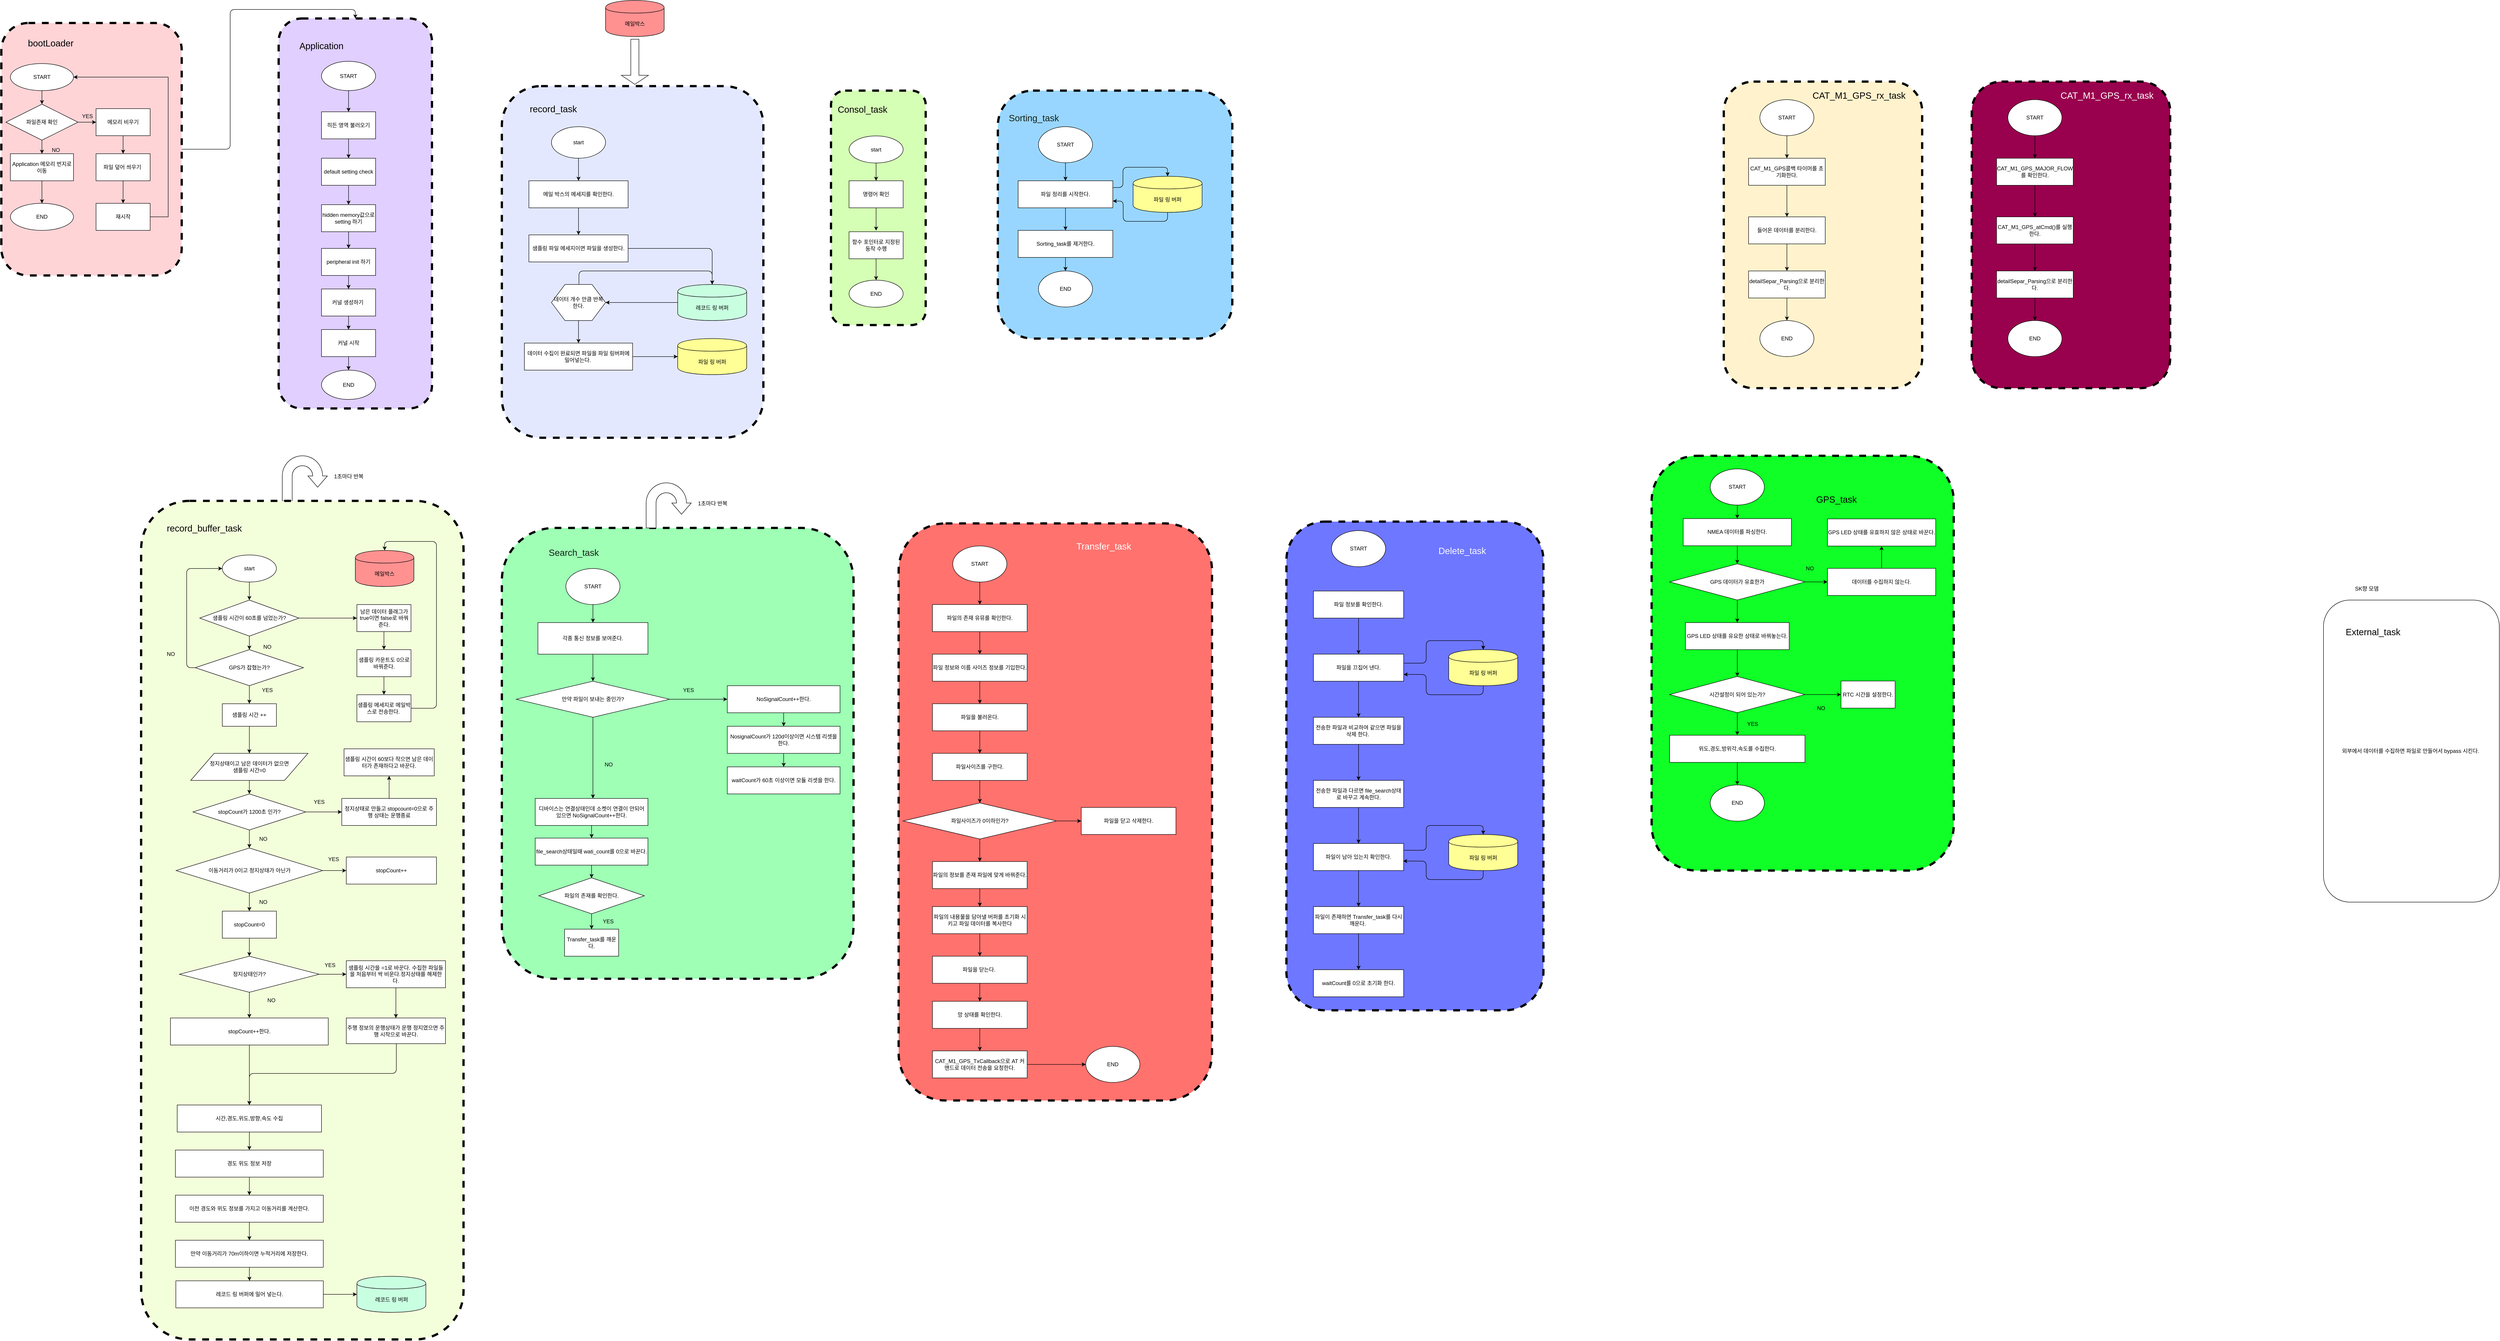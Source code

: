 <mxfile version="12.2.6" type="github" pages="1"><diagram id="R62JuBxAlEj4NF3RAE92" name="페이지-1"><mxGraphModel dx="1673" dy="934" grid="1" gridSize="10" guides="1" tooltips="1" connect="1" arrows="1" fold="1" page="1" pageScale="1" pageWidth="7000" pageHeight="4000" math="0" shadow="0"><root><mxCell id="0"/><mxCell id="1" parent="0"/><mxCell id="_5hotZ1hmunVTYq_6ebj-293" value="" style="rounded=1;whiteSpace=wrap;html=1;strokeColor=#000000;strokeWidth=5;fillColor=#6E77FF;dashed=1;" vertex="1" parent="1"><mxGeometry x="2980" y="1196" width="570" height="1084" as="geometry"/></mxCell><mxCell id="_5hotZ1hmunVTYq_6ebj-230" value="" style="group" vertex="1" connectable="0" parent="1"><mxGeometry x="1240" y="40" width="580" height="970" as="geometry"/></mxCell><mxCell id="_5hotZ1hmunVTYq_6ebj-192" value="" style="rounded=1;whiteSpace=wrap;html=1;strokeColor=#000000;strokeWidth=5;fillColor=#E3E8FF;dashed=1;" vertex="1" parent="_5hotZ1hmunVTYq_6ebj-230"><mxGeometry y="190" width="580" height="780" as="geometry"/></mxCell><mxCell id="_5hotZ1hmunVTYq_6ebj-168" value="start" style="ellipse;whiteSpace=wrap;html=1;strokeColor=#000000;strokeWidth=1;fillColor=#FFFFFF;" vertex="1" parent="_5hotZ1hmunVTYq_6ebj-230"><mxGeometry x="110" y="280" width="120" height="70" as="geometry"/></mxCell><mxCell id="_5hotZ1hmunVTYq_6ebj-169" value="&lt;font style=&quot;font-size: 20px&quot;&gt;record_task&lt;/font&gt;" style="text;html=1;resizable=0;points=[];autosize=1;align=left;verticalAlign=top;spacingTop=-4;" vertex="1" parent="_5hotZ1hmunVTYq_6ebj-230"><mxGeometry x="60" y="226" width="120" height="20" as="geometry"/></mxCell><mxCell id="_5hotZ1hmunVTYq_6ebj-173" value="메일박스" style="shape=cylinder;whiteSpace=wrap;html=1;boundedLbl=1;backgroundOutline=1;strokeColor=#000000;strokeWidth=1;fillColor=#FF9191;" vertex="1" parent="_5hotZ1hmunVTYq_6ebj-230"><mxGeometry x="230" width="130" height="80" as="geometry"/></mxCell><mxCell id="_5hotZ1hmunVTYq_6ebj-174" value="메일 박스의 메세지를 확인한다." style="rounded=0;whiteSpace=wrap;html=1;strokeColor=#000000;strokeWidth=1;fillColor=#FFFFFF;" vertex="1" parent="_5hotZ1hmunVTYq_6ebj-230"><mxGeometry x="60" y="400" width="220" height="60" as="geometry"/></mxCell><mxCell id="_5hotZ1hmunVTYq_6ebj-189" style="edgeStyle=orthogonalEdgeStyle;rounded=1;orthogonalLoop=1;jettySize=auto;html=1;entryX=0.5;entryY=0;entryDx=0;entryDy=0;" edge="1" parent="_5hotZ1hmunVTYq_6ebj-230" source="_5hotZ1hmunVTYq_6ebj-168" target="_5hotZ1hmunVTYq_6ebj-174"><mxGeometry relative="1" as="geometry"/></mxCell><mxCell id="_5hotZ1hmunVTYq_6ebj-175" value="샘플링 파일 메세지이면 파일을 생성한다." style="rounded=0;whiteSpace=wrap;html=1;strokeColor=#000000;strokeWidth=1;fillColor=#FFFFFF;" vertex="1" parent="_5hotZ1hmunVTYq_6ebj-230"><mxGeometry x="60" y="520" width="220" height="60" as="geometry"/></mxCell><mxCell id="_5hotZ1hmunVTYq_6ebj-190" style="edgeStyle=orthogonalEdgeStyle;rounded=1;orthogonalLoop=1;jettySize=auto;html=1;entryX=0.5;entryY=0;entryDx=0;entryDy=0;" edge="1" parent="_5hotZ1hmunVTYq_6ebj-230" source="_5hotZ1hmunVTYq_6ebj-174" target="_5hotZ1hmunVTYq_6ebj-175"><mxGeometry relative="1" as="geometry"/></mxCell><mxCell id="_5hotZ1hmunVTYq_6ebj-176" value="레코드 링 버퍼" style="shape=cylinder;whiteSpace=wrap;html=1;boundedLbl=1;backgroundOutline=1;strokeWidth=1;fillColor=#C9FFE1;" vertex="1" parent="_5hotZ1hmunVTYq_6ebj-230"><mxGeometry x="390" y="630" width="153" height="80" as="geometry"/></mxCell><mxCell id="_5hotZ1hmunVTYq_6ebj-177" style="edgeStyle=orthogonalEdgeStyle;rounded=1;orthogonalLoop=1;jettySize=auto;html=1;entryX=0.5;entryY=0;entryDx=0;entryDy=0;" edge="1" parent="_5hotZ1hmunVTYq_6ebj-230" source="_5hotZ1hmunVTYq_6ebj-175" target="_5hotZ1hmunVTYq_6ebj-176"><mxGeometry relative="1" as="geometry"/></mxCell><mxCell id="_5hotZ1hmunVTYq_6ebj-182" style="edgeStyle=orthogonalEdgeStyle;rounded=1;orthogonalLoop=1;jettySize=auto;html=1;exitX=0.5;exitY=0;exitDx=0;exitDy=0;entryX=0.5;entryY=0;entryDx=0;entryDy=0;" edge="1" parent="_5hotZ1hmunVTYq_6ebj-230" source="_5hotZ1hmunVTYq_6ebj-180" target="_5hotZ1hmunVTYq_6ebj-176"><mxGeometry relative="1" as="geometry"><Array as="points"><mxPoint x="171" y="600"/><mxPoint x="467" y="600"/></Array></mxGeometry></mxCell><mxCell id="_5hotZ1hmunVTYq_6ebj-180" value="데이터 개수 만큼 반복한다." style="shape=hexagon;perimeter=hexagonPerimeter2;whiteSpace=wrap;html=1;strokeColor=#000000;strokeWidth=1;fillColor=#FFFFFF;" vertex="1" parent="_5hotZ1hmunVTYq_6ebj-230"><mxGeometry x="110" y="630" width="120" height="80" as="geometry"/></mxCell><mxCell id="_5hotZ1hmunVTYq_6ebj-181" style="edgeStyle=orthogonalEdgeStyle;rounded=1;orthogonalLoop=1;jettySize=auto;html=1;entryX=1;entryY=0.5;entryDx=0;entryDy=0;" edge="1" parent="_5hotZ1hmunVTYq_6ebj-230" source="_5hotZ1hmunVTYq_6ebj-176" target="_5hotZ1hmunVTYq_6ebj-180"><mxGeometry relative="1" as="geometry"/></mxCell><mxCell id="_5hotZ1hmunVTYq_6ebj-184" value="데이터 수집이 완료되면 파일을 파일 링버퍼에 밀어넣는다.&amp;nbsp;" style="rounded=0;whiteSpace=wrap;html=1;strokeColor=#000000;strokeWidth=1;fillColor=#FFFFFF;" vertex="1" parent="_5hotZ1hmunVTYq_6ebj-230"><mxGeometry x="50" y="760" width="240" height="60" as="geometry"/></mxCell><mxCell id="_5hotZ1hmunVTYq_6ebj-185" style="edgeStyle=orthogonalEdgeStyle;rounded=1;orthogonalLoop=1;jettySize=auto;html=1;exitX=0.5;exitY=1;exitDx=0;exitDy=0;entryX=0.5;entryY=0;entryDx=0;entryDy=0;" edge="1" parent="_5hotZ1hmunVTYq_6ebj-230" source="_5hotZ1hmunVTYq_6ebj-180" target="_5hotZ1hmunVTYq_6ebj-184"><mxGeometry relative="1" as="geometry"/></mxCell><mxCell id="_5hotZ1hmunVTYq_6ebj-187" value="파일 링 버퍼" style="shape=cylinder;whiteSpace=wrap;html=1;boundedLbl=1;backgroundOutline=1;strokeWidth=1;fillColor=#FFFF96;" vertex="1" parent="_5hotZ1hmunVTYq_6ebj-230"><mxGeometry x="390" y="750" width="153" height="80" as="geometry"/></mxCell><mxCell id="_5hotZ1hmunVTYq_6ebj-188" style="edgeStyle=orthogonalEdgeStyle;rounded=1;orthogonalLoop=1;jettySize=auto;html=1;entryX=0;entryY=0.5;entryDx=0;entryDy=0;" edge="1" parent="_5hotZ1hmunVTYq_6ebj-230" source="_5hotZ1hmunVTYq_6ebj-184" target="_5hotZ1hmunVTYq_6ebj-187"><mxGeometry relative="1" as="geometry"/></mxCell><mxCell id="_5hotZ1hmunVTYq_6ebj-193" value="" style="shape=singleArrow;direction=south;whiteSpace=wrap;html=1;strokeColor=#000000;strokeWidth=1;fillColor=#FFFFFF;" vertex="1" parent="_5hotZ1hmunVTYq_6ebj-230"><mxGeometry x="265" y="86" width="60" height="100" as="geometry"/></mxCell><mxCell id="_5hotZ1hmunVTYq_6ebj-231" value="" style="group" vertex="1" connectable="0" parent="1"><mxGeometry x="130" y="80" width="955" height="865" as="geometry"/></mxCell><mxCell id="_5hotZ1hmunVTYq_6ebj-56" value="" style="group;fillColor=#ffffff;" vertex="1" connectable="0" parent="_5hotZ1hmunVTYq_6ebj-231"><mxGeometry x="615" width="340" height="865" as="geometry"/></mxCell><mxCell id="_5hotZ1hmunVTYq_6ebj-39" value="" style="rounded=1;whiteSpace=wrap;html=1;strokeWidth=5;dashed=1;fillColor=#E0CFFF;" vertex="1" parent="_5hotZ1hmunVTYq_6ebj-231"><mxGeometry x="615" width="340" height="865" as="geometry"/></mxCell><mxCell id="_5hotZ1hmunVTYq_6ebj-23" value="START" style="ellipse;whiteSpace=wrap;html=1;strokeWidth=1;" vertex="1" parent="_5hotZ1hmunVTYq_6ebj-231"><mxGeometry x="710" y="95" width="120" height="65" as="geometry"/></mxCell><mxCell id="_5hotZ1hmunVTYq_6ebj-24" value="히든 영역 불러오기" style="rounded=0;whiteSpace=wrap;html=1;strokeWidth=1;" vertex="1" parent="_5hotZ1hmunVTYq_6ebj-231"><mxGeometry x="710" y="207" width="120" height="60" as="geometry"/></mxCell><mxCell id="_5hotZ1hmunVTYq_6ebj-27" style="edgeStyle=orthogonalEdgeStyle;rounded=1;orthogonalLoop=1;jettySize=auto;html=1;entryX=0.5;entryY=0;entryDx=0;entryDy=0;" edge="1" parent="_5hotZ1hmunVTYq_6ebj-231" source="_5hotZ1hmunVTYq_6ebj-23" target="_5hotZ1hmunVTYq_6ebj-24"><mxGeometry relative="1" as="geometry"><mxPoint x="780.0" y="200.0" as="targetPoint"/></mxGeometry></mxCell><mxCell id="_5hotZ1hmunVTYq_6ebj-25" value="default setting check" style="rounded=0;whiteSpace=wrap;html=1;strokeWidth=1;" vertex="1" parent="_5hotZ1hmunVTYq_6ebj-231"><mxGeometry x="710" y="310" width="120" height="60" as="geometry"/></mxCell><mxCell id="_5hotZ1hmunVTYq_6ebj-28" style="edgeStyle=orthogonalEdgeStyle;rounded=1;orthogonalLoop=1;jettySize=auto;html=1;exitX=0.5;exitY=1;exitDx=0;exitDy=0;entryX=0.5;entryY=0;entryDx=0;entryDy=0;" edge="1" parent="_5hotZ1hmunVTYq_6ebj-231" source="_5hotZ1hmunVTYq_6ebj-24" target="_5hotZ1hmunVTYq_6ebj-25"><mxGeometry relative="1" as="geometry"/></mxCell><mxCell id="_5hotZ1hmunVTYq_6ebj-26" value="hidden memory값으로 setting 하기" style="rounded=0;whiteSpace=wrap;html=1;strokeWidth=1;" vertex="1" parent="_5hotZ1hmunVTYq_6ebj-231"><mxGeometry x="710" y="413" width="120" height="60" as="geometry"/></mxCell><mxCell id="_5hotZ1hmunVTYq_6ebj-29" style="edgeStyle=orthogonalEdgeStyle;rounded=1;orthogonalLoop=1;jettySize=auto;html=1;exitX=0.5;exitY=1;exitDx=0;exitDy=0;entryX=0.5;entryY=0;entryDx=0;entryDy=0;" edge="1" parent="_5hotZ1hmunVTYq_6ebj-231" source="_5hotZ1hmunVTYq_6ebj-25" target="_5hotZ1hmunVTYq_6ebj-26"><mxGeometry relative="1" as="geometry"/></mxCell><mxCell id="_5hotZ1hmunVTYq_6ebj-30" value="peripheral init 하기" style="rounded=0;whiteSpace=wrap;html=1;strokeWidth=1;" vertex="1" parent="_5hotZ1hmunVTYq_6ebj-231"><mxGeometry x="710" y="510" width="120" height="60" as="geometry"/></mxCell><mxCell id="_5hotZ1hmunVTYq_6ebj-35" style="edgeStyle=orthogonalEdgeStyle;rounded=1;orthogonalLoop=1;jettySize=auto;html=1;exitX=0.5;exitY=1;exitDx=0;exitDy=0;entryX=0.5;entryY=0;entryDx=0;entryDy=0;" edge="1" parent="_5hotZ1hmunVTYq_6ebj-231" source="_5hotZ1hmunVTYq_6ebj-26" target="_5hotZ1hmunVTYq_6ebj-30"><mxGeometry relative="1" as="geometry"/></mxCell><mxCell id="_5hotZ1hmunVTYq_6ebj-31" value="커널 생성하기&amp;nbsp;" style="rounded=0;whiteSpace=wrap;html=1;strokeWidth=1;" vertex="1" parent="_5hotZ1hmunVTYq_6ebj-231"><mxGeometry x="710" y="600" width="120" height="60" as="geometry"/></mxCell><mxCell id="_5hotZ1hmunVTYq_6ebj-36" style="edgeStyle=orthogonalEdgeStyle;rounded=1;orthogonalLoop=1;jettySize=auto;html=1;exitX=0.5;exitY=1;exitDx=0;exitDy=0;entryX=0.5;entryY=0;entryDx=0;entryDy=0;" edge="1" parent="_5hotZ1hmunVTYq_6ebj-231" source="_5hotZ1hmunVTYq_6ebj-30" target="_5hotZ1hmunVTYq_6ebj-31"><mxGeometry relative="1" as="geometry"/></mxCell><mxCell id="_5hotZ1hmunVTYq_6ebj-32" value="커널 시작" style="rounded=0;whiteSpace=wrap;html=1;strokeWidth=1;" vertex="1" parent="_5hotZ1hmunVTYq_6ebj-231"><mxGeometry x="710" y="690" width="120" height="60" as="geometry"/></mxCell><mxCell id="_5hotZ1hmunVTYq_6ebj-37" style="edgeStyle=orthogonalEdgeStyle;rounded=1;orthogonalLoop=1;jettySize=auto;html=1;exitX=0.5;exitY=1;exitDx=0;exitDy=0;entryX=0.5;entryY=0;entryDx=0;entryDy=0;" edge="1" parent="_5hotZ1hmunVTYq_6ebj-231" source="_5hotZ1hmunVTYq_6ebj-31" target="_5hotZ1hmunVTYq_6ebj-32"><mxGeometry relative="1" as="geometry"/></mxCell><mxCell id="_5hotZ1hmunVTYq_6ebj-34" value="END" style="ellipse;whiteSpace=wrap;html=1;strokeWidth=1;" vertex="1" parent="_5hotZ1hmunVTYq_6ebj-231"><mxGeometry x="710" y="780" width="120" height="65" as="geometry"/></mxCell><mxCell id="_5hotZ1hmunVTYq_6ebj-38" style="edgeStyle=orthogonalEdgeStyle;rounded=1;orthogonalLoop=1;jettySize=auto;html=1;exitX=0.5;exitY=1;exitDx=0;exitDy=0;entryX=0.5;entryY=0;entryDx=0;entryDy=0;" edge="1" parent="_5hotZ1hmunVTYq_6ebj-231" source="_5hotZ1hmunVTYq_6ebj-32" target="_5hotZ1hmunVTYq_6ebj-34"><mxGeometry relative="1" as="geometry"/></mxCell><mxCell id="_5hotZ1hmunVTYq_6ebj-41" value="&lt;font style=&quot;font-size: 20px&quot;&gt;Application&lt;/font&gt;" style="text;html=1;strokeColor=none;fillColor=none;align=center;verticalAlign=middle;whiteSpace=wrap;rounded=0;dashed=1;" vertex="1" parent="_5hotZ1hmunVTYq_6ebj-231"><mxGeometry x="690" y="50" width="40" height="20" as="geometry"/></mxCell><mxCell id="_5hotZ1hmunVTYq_6ebj-21" value="" style="rounded=1;whiteSpace=wrap;html=1;dashed=1;strokeWidth=5;fillColor=#FFD4D7;" vertex="1" parent="_5hotZ1hmunVTYq_6ebj-231"><mxGeometry y="10" width="400" height="560" as="geometry"/></mxCell><mxCell id="_5hotZ1hmunVTYq_6ebj-58" style="edgeStyle=orthogonalEdgeStyle;rounded=1;orthogonalLoop=1;jettySize=auto;html=1;entryX=0.5;entryY=0;entryDx=0;entryDy=0;" edge="1" parent="_5hotZ1hmunVTYq_6ebj-231" source="_5hotZ1hmunVTYq_6ebj-21" target="_5hotZ1hmunVTYq_6ebj-39"><mxGeometry relative="1" as="geometry"/></mxCell><mxCell id="_5hotZ1hmunVTYq_6ebj-1" value="START" style="ellipse;whiteSpace=wrap;html=1;" vertex="1" parent="_5hotZ1hmunVTYq_6ebj-231"><mxGeometry x="20" y="100" width="140" height="60" as="geometry"/></mxCell><mxCell id="_5hotZ1hmunVTYq_6ebj-3" value="파일존재 확인" style="rhombus;whiteSpace=wrap;html=1;" vertex="1" parent="_5hotZ1hmunVTYq_6ebj-231"><mxGeometry x="10" y="190" width="160" height="80" as="geometry"/></mxCell><mxCell id="_5hotZ1hmunVTYq_6ebj-11" style="edgeStyle=orthogonalEdgeStyle;rounded=1;orthogonalLoop=1;jettySize=auto;html=1;entryX=0.5;entryY=0;entryDx=0;entryDy=0;" edge="1" parent="_5hotZ1hmunVTYq_6ebj-231" source="_5hotZ1hmunVTYq_6ebj-1" target="_5hotZ1hmunVTYq_6ebj-3"><mxGeometry relative="1" as="geometry"/></mxCell><mxCell id="_5hotZ1hmunVTYq_6ebj-5" value="Application 메모리 번지로 이동" style="rounded=0;whiteSpace=wrap;html=1;" vertex="1" parent="_5hotZ1hmunVTYq_6ebj-231"><mxGeometry x="20" y="300" width="140" height="60" as="geometry"/></mxCell><mxCell id="_5hotZ1hmunVTYq_6ebj-12" style="edgeStyle=orthogonalEdgeStyle;rounded=0;orthogonalLoop=1;jettySize=auto;html=1;entryX=0.5;entryY=0;entryDx=0;entryDy=0;" edge="1" parent="_5hotZ1hmunVTYq_6ebj-231" source="_5hotZ1hmunVTYq_6ebj-3" target="_5hotZ1hmunVTYq_6ebj-5"><mxGeometry relative="1" as="geometry"/></mxCell><mxCell id="_5hotZ1hmunVTYq_6ebj-7" value="END" style="ellipse;whiteSpace=wrap;html=1;" vertex="1" parent="_5hotZ1hmunVTYq_6ebj-231"><mxGeometry x="20" y="410" width="140" height="60" as="geometry"/></mxCell><mxCell id="_5hotZ1hmunVTYq_6ebj-13" style="edgeStyle=orthogonalEdgeStyle;rounded=0;orthogonalLoop=1;jettySize=auto;html=1;exitX=0.5;exitY=1;exitDx=0;exitDy=0;" edge="1" parent="_5hotZ1hmunVTYq_6ebj-231" source="_5hotZ1hmunVTYq_6ebj-5" target="_5hotZ1hmunVTYq_6ebj-7"><mxGeometry relative="1" as="geometry"/></mxCell><mxCell id="_5hotZ1hmunVTYq_6ebj-8" value="메모리 비우기" style="rounded=0;whiteSpace=wrap;html=1;" vertex="1" parent="_5hotZ1hmunVTYq_6ebj-231"><mxGeometry x="210" y="200" width="120" height="60" as="geometry"/></mxCell><mxCell id="_5hotZ1hmunVTYq_6ebj-15" style="edgeStyle=orthogonalEdgeStyle;rounded=0;orthogonalLoop=1;jettySize=auto;html=1;entryX=0;entryY=0.5;entryDx=0;entryDy=0;" edge="1" parent="_5hotZ1hmunVTYq_6ebj-231" source="_5hotZ1hmunVTYq_6ebj-3" target="_5hotZ1hmunVTYq_6ebj-8"><mxGeometry relative="1" as="geometry"/></mxCell><mxCell id="_5hotZ1hmunVTYq_6ebj-9" value="파일 덮어 씌우기&amp;nbsp;" style="rounded=0;whiteSpace=wrap;html=1;" vertex="1" parent="_5hotZ1hmunVTYq_6ebj-231"><mxGeometry x="210" y="300" width="120" height="60" as="geometry"/></mxCell><mxCell id="_5hotZ1hmunVTYq_6ebj-17" style="edgeStyle=orthogonalEdgeStyle;rounded=0;orthogonalLoop=1;jettySize=auto;html=1;entryX=0.5;entryY=0;entryDx=0;entryDy=0;" edge="1" parent="_5hotZ1hmunVTYq_6ebj-231" source="_5hotZ1hmunVTYq_6ebj-8" target="_5hotZ1hmunVTYq_6ebj-9"><mxGeometry relative="1" as="geometry"/></mxCell><mxCell id="_5hotZ1hmunVTYq_6ebj-19" style="edgeStyle=orthogonalEdgeStyle;rounded=0;orthogonalLoop=1;jettySize=auto;html=1;entryX=1;entryY=0.5;entryDx=0;entryDy=0;" edge="1" parent="_5hotZ1hmunVTYq_6ebj-231" source="_5hotZ1hmunVTYq_6ebj-10" target="_5hotZ1hmunVTYq_6ebj-1"><mxGeometry relative="1" as="geometry"><Array as="points"><mxPoint x="370" y="440"/><mxPoint x="370" y="130"/></Array></mxGeometry></mxCell><mxCell id="_5hotZ1hmunVTYq_6ebj-10" value="재시작" style="rounded=0;whiteSpace=wrap;html=1;" vertex="1" parent="_5hotZ1hmunVTYq_6ebj-231"><mxGeometry x="210" y="410" width="120" height="60" as="geometry"/></mxCell><mxCell id="_5hotZ1hmunVTYq_6ebj-18" style="edgeStyle=orthogonalEdgeStyle;rounded=0;orthogonalLoop=1;jettySize=auto;html=1;entryX=0.5;entryY=0;entryDx=0;entryDy=0;" edge="1" parent="_5hotZ1hmunVTYq_6ebj-231" source="_5hotZ1hmunVTYq_6ebj-9" target="_5hotZ1hmunVTYq_6ebj-10"><mxGeometry relative="1" as="geometry"/></mxCell><mxCell id="_5hotZ1hmunVTYq_6ebj-14" value="NO" style="text;html=1;resizable=0;points=[];autosize=1;align=left;verticalAlign=top;spacingTop=-4;" vertex="1" parent="_5hotZ1hmunVTYq_6ebj-231"><mxGeometry x="110" y="282" width="30" height="20" as="geometry"/></mxCell><mxCell id="_5hotZ1hmunVTYq_6ebj-16" value="YES" style="text;html=1;resizable=0;points=[];autosize=1;align=left;verticalAlign=top;spacingTop=-4;" vertex="1" parent="_5hotZ1hmunVTYq_6ebj-231"><mxGeometry x="177" y="207" width="40" height="20" as="geometry"/></mxCell><mxCell id="_5hotZ1hmunVTYq_6ebj-20" value="&lt;font style=&quot;font-size: 20px&quot;&gt;bootLoader&lt;/font&gt;" style="text;html=1;resizable=0;points=[];autosize=1;align=left;verticalAlign=top;spacingTop=-4;" vertex="1" parent="_5hotZ1hmunVTYq_6ebj-231"><mxGeometry x="57" y="40" width="120" height="20" as="geometry"/></mxCell><mxCell id="_5hotZ1hmunVTYq_6ebj-233" value="" style="group" vertex="1" connectable="0" parent="1"><mxGeometry x="440" y="1050" width="715" height="1960" as="geometry"/></mxCell><mxCell id="_5hotZ1hmunVTYq_6ebj-226" value="" style="group" vertex="1" connectable="0" parent="_5hotZ1hmunVTYq_6ebj-233"><mxGeometry x="313" width="203" height="100" as="geometry"/></mxCell><mxCell id="_5hotZ1hmunVTYq_6ebj-165" value="" style="html=1;shadow=0;dashed=0;align=center;verticalAlign=middle;shape=mxgraph.arrows2.uTurnArrow;dy=11;arrowHead=43;dx2=25;direction=south;" vertex="1" parent="_5hotZ1hmunVTYq_6ebj-226"><mxGeometry width="100" height="100" as="geometry"/></mxCell><mxCell id="_5hotZ1hmunVTYq_6ebj-166" value="1초마다 반복" style="text;html=1;resizable=0;points=[];autosize=1;align=left;verticalAlign=top;spacingTop=-4;" vertex="1" parent="_5hotZ1hmunVTYq_6ebj-226"><mxGeometry x="113" y="36" width="90" height="20" as="geometry"/></mxCell><mxCell id="_5hotZ1hmunVTYq_6ebj-153" value="" style="rounded=1;whiteSpace=wrap;html=1;strokeWidth=5;strokeColor=#000000;dashed=1;fillColor=#F3FFDB;" vertex="1" parent="_5hotZ1hmunVTYq_6ebj-233"><mxGeometry y="100" width="715" height="1860" as="geometry"/></mxCell><mxCell id="_5hotZ1hmunVTYq_6ebj-60" value="start" style="ellipse;whiteSpace=wrap;html=1;strokeWidth=1;" vertex="1" parent="_5hotZ1hmunVTYq_6ebj-233"><mxGeometry x="180" y="220" width="120" height="60" as="geometry"/></mxCell><mxCell id="_5hotZ1hmunVTYq_6ebj-62" value="&lt;font style=&quot;font-size: 20px&quot; color=&quot;#030303&quot;&gt;record_buffer_task&lt;/font&gt;" style="text;html=1;resizable=0;points=[];autosize=1;align=left;verticalAlign=top;spacingTop=-4;" vertex="1" parent="_5hotZ1hmunVTYq_6ebj-233"><mxGeometry x="55" y="146" width="180" height="20" as="geometry"/></mxCell><mxCell id="_5hotZ1hmunVTYq_6ebj-74" value="샘플링 시간이 60초를 넘었는가?" style="rhombus;whiteSpace=wrap;html=1;strokeWidth=1;" vertex="1" parent="_5hotZ1hmunVTYq_6ebj-233"><mxGeometry x="130" y="320" width="220" height="80" as="geometry"/></mxCell><mxCell id="_5hotZ1hmunVTYq_6ebj-81" style="edgeStyle=orthogonalEdgeStyle;rounded=1;orthogonalLoop=1;jettySize=auto;html=1;exitX=0.5;exitY=1;exitDx=0;exitDy=0;entryX=0.5;entryY=0;entryDx=0;entryDy=0;" edge="1" parent="_5hotZ1hmunVTYq_6ebj-233" source="_5hotZ1hmunVTYq_6ebj-60" target="_5hotZ1hmunVTYq_6ebj-74"><mxGeometry relative="1" as="geometry"/></mxCell><mxCell id="_5hotZ1hmunVTYq_6ebj-78" style="edgeStyle=orthogonalEdgeStyle;rounded=1;orthogonalLoop=1;jettySize=auto;html=1;entryX=0;entryY=0.5;entryDx=0;entryDy=0;" edge="1" parent="_5hotZ1hmunVTYq_6ebj-233" source="_5hotZ1hmunVTYq_6ebj-76" target="_5hotZ1hmunVTYq_6ebj-60"><mxGeometry relative="1" as="geometry"><Array as="points"><mxPoint x="101" y="470"/><mxPoint x="101" y="250"/></Array></mxGeometry></mxCell><mxCell id="_5hotZ1hmunVTYq_6ebj-76" value="GPS가 잡혔는가?" style="rhombus;whiteSpace=wrap;html=1;strokeWidth=1;" vertex="1" parent="_5hotZ1hmunVTYq_6ebj-233"><mxGeometry x="120" y="430" width="240" height="80" as="geometry"/></mxCell><mxCell id="_5hotZ1hmunVTYq_6ebj-77" style="edgeStyle=orthogonalEdgeStyle;rounded=1;orthogonalLoop=1;jettySize=auto;html=1;exitX=0.5;exitY=1;exitDx=0;exitDy=0;entryX=0.5;entryY=0;entryDx=0;entryDy=0;" edge="1" parent="_5hotZ1hmunVTYq_6ebj-233" source="_5hotZ1hmunVTYq_6ebj-74" target="_5hotZ1hmunVTYq_6ebj-76"><mxGeometry relative="1" as="geometry"/></mxCell><mxCell id="_5hotZ1hmunVTYq_6ebj-79" value="NO" style="text;html=1;resizable=0;points=[];autosize=1;align=left;verticalAlign=top;spacingTop=-4;" vertex="1" parent="_5hotZ1hmunVTYq_6ebj-233"><mxGeometry x="55" y="430" width="30" height="20" as="geometry"/></mxCell><mxCell id="_5hotZ1hmunVTYq_6ebj-82" value="샘플링 시간 ++" style="rounded=0;whiteSpace=wrap;html=1;strokeWidth=1;" vertex="1" parent="_5hotZ1hmunVTYq_6ebj-233"><mxGeometry x="180" y="550" width="120" height="50" as="geometry"/></mxCell><mxCell id="_5hotZ1hmunVTYq_6ebj-86" style="edgeStyle=orthogonalEdgeStyle;rounded=1;orthogonalLoop=1;jettySize=auto;html=1;exitX=0.5;exitY=1;exitDx=0;exitDy=0;" edge="1" parent="_5hotZ1hmunVTYq_6ebj-233" source="_5hotZ1hmunVTYq_6ebj-76" target="_5hotZ1hmunVTYq_6ebj-82"><mxGeometry relative="1" as="geometry"/></mxCell><mxCell id="_5hotZ1hmunVTYq_6ebj-84" value="정지상태이고 남은 데이터가 없으면&lt;br&gt;샘플링 시간=0" style="shape=parallelogram;perimeter=parallelogramPerimeter;whiteSpace=wrap;html=1;strokeWidth=1;" vertex="1" parent="_5hotZ1hmunVTYq_6ebj-233"><mxGeometry x="110" y="660" width="260" height="60" as="geometry"/></mxCell><mxCell id="_5hotZ1hmunVTYq_6ebj-87" style="edgeStyle=orthogonalEdgeStyle;rounded=1;orthogonalLoop=1;jettySize=auto;html=1;" edge="1" parent="_5hotZ1hmunVTYq_6ebj-233" source="_5hotZ1hmunVTYq_6ebj-82" target="_5hotZ1hmunVTYq_6ebj-84"><mxGeometry relative="1" as="geometry"/></mxCell><mxCell id="_5hotZ1hmunVTYq_6ebj-88" value="NO" style="text;html=1;resizable=0;points=[];autosize=1;align=left;verticalAlign=top;spacingTop=-4;" vertex="1" parent="_5hotZ1hmunVTYq_6ebj-233"><mxGeometry x="269" y="414" width="30" height="20" as="geometry"/></mxCell><mxCell id="_5hotZ1hmunVTYq_6ebj-89" value="stopCount가 1200초 인가?" style="rhombus;whiteSpace=wrap;html=1;strokeWidth=1;" vertex="1" parent="_5hotZ1hmunVTYq_6ebj-233"><mxGeometry x="115" y="750" width="250" height="80" as="geometry"/></mxCell><mxCell id="_5hotZ1hmunVTYq_6ebj-95" style="edgeStyle=orthogonalEdgeStyle;rounded=1;orthogonalLoop=1;jettySize=auto;html=1;entryX=0.5;entryY=0;entryDx=0;entryDy=0;" edge="1" parent="_5hotZ1hmunVTYq_6ebj-233" source="_5hotZ1hmunVTYq_6ebj-84" target="_5hotZ1hmunVTYq_6ebj-89"><mxGeometry relative="1" as="geometry"/></mxCell><mxCell id="_5hotZ1hmunVTYq_6ebj-91" value="이동거리가 0이고 정지상태가 아닌가" style="rhombus;whiteSpace=wrap;html=1;strokeWidth=1;" vertex="1" parent="_5hotZ1hmunVTYq_6ebj-233"><mxGeometry x="77.5" y="870" width="325" height="100" as="geometry"/></mxCell><mxCell id="_5hotZ1hmunVTYq_6ebj-100" style="edgeStyle=orthogonalEdgeStyle;rounded=1;orthogonalLoop=1;jettySize=auto;html=1;entryX=0.5;entryY=0;entryDx=0;entryDy=0;" edge="1" parent="_5hotZ1hmunVTYq_6ebj-233" source="_5hotZ1hmunVTYq_6ebj-89" target="_5hotZ1hmunVTYq_6ebj-91"><mxGeometry relative="1" as="geometry"/></mxCell><mxCell id="_5hotZ1hmunVTYq_6ebj-92" value="stopCount=0" style="rounded=0;whiteSpace=wrap;html=1;strokeWidth=1;" vertex="1" parent="_5hotZ1hmunVTYq_6ebj-233"><mxGeometry x="180" y="1010" width="120" height="60" as="geometry"/></mxCell><mxCell id="_5hotZ1hmunVTYq_6ebj-110" style="edgeStyle=orthogonalEdgeStyle;rounded=1;orthogonalLoop=1;jettySize=auto;html=1;entryX=0.5;entryY=0;entryDx=0;entryDy=0;" edge="1" parent="_5hotZ1hmunVTYq_6ebj-233" source="_5hotZ1hmunVTYq_6ebj-91" target="_5hotZ1hmunVTYq_6ebj-92"><mxGeometry relative="1" as="geometry"/></mxCell><mxCell id="_5hotZ1hmunVTYq_6ebj-93" value="정지상태로 만들고 stopcount=0으로 주행 상태는 운행종료" style="rounded=0;whiteSpace=wrap;html=1;strokeWidth=1;" vertex="1" parent="_5hotZ1hmunVTYq_6ebj-233"><mxGeometry x="445" y="760" width="210" height="60" as="geometry"/></mxCell><mxCell id="_5hotZ1hmunVTYq_6ebj-94" style="edgeStyle=orthogonalEdgeStyle;rounded=1;orthogonalLoop=1;jettySize=auto;html=1;exitX=1;exitY=0.5;exitDx=0;exitDy=0;entryX=0;entryY=0.5;entryDx=0;entryDy=0;" edge="1" parent="_5hotZ1hmunVTYq_6ebj-233" source="_5hotZ1hmunVTYq_6ebj-89" target="_5hotZ1hmunVTYq_6ebj-93"><mxGeometry relative="1" as="geometry"/></mxCell><mxCell id="_5hotZ1hmunVTYq_6ebj-97" value="샘플링 시간이 60보다 작으면 남은 데이터가 존재하다고 바꾼다." style="rounded=0;whiteSpace=wrap;html=1;strokeWidth=1;" vertex="1" parent="_5hotZ1hmunVTYq_6ebj-233"><mxGeometry x="450" y="650" width="200" height="60" as="geometry"/></mxCell><mxCell id="_5hotZ1hmunVTYq_6ebj-104" style="edgeStyle=orthogonalEdgeStyle;rounded=1;orthogonalLoop=1;jettySize=auto;html=1;entryX=0.5;entryY=1;entryDx=0;entryDy=0;" edge="1" parent="_5hotZ1hmunVTYq_6ebj-233" source="_5hotZ1hmunVTYq_6ebj-93" target="_5hotZ1hmunVTYq_6ebj-97"><mxGeometry relative="1" as="geometry"/></mxCell><mxCell id="_5hotZ1hmunVTYq_6ebj-101" value="YES" style="text;html=1;resizable=0;points=[];autosize=1;align=left;verticalAlign=top;spacingTop=-4;" vertex="1" parent="_5hotZ1hmunVTYq_6ebj-233"><mxGeometry x="381" y="758" width="40" height="20" as="geometry"/></mxCell><mxCell id="_5hotZ1hmunVTYq_6ebj-102" value="NO" style="text;html=1;resizable=0;points=[];autosize=1;align=left;verticalAlign=top;spacingTop=-4;" vertex="1" parent="_5hotZ1hmunVTYq_6ebj-233"><mxGeometry x="260" y="840" width="30" height="20" as="geometry"/></mxCell><mxCell id="_5hotZ1hmunVTYq_6ebj-107" value="stopCount++" style="rounded=0;whiteSpace=wrap;html=1;strokeWidth=1;" vertex="1" parent="_5hotZ1hmunVTYq_6ebj-233"><mxGeometry x="455" y="890" width="200" height="60" as="geometry"/></mxCell><mxCell id="_5hotZ1hmunVTYq_6ebj-108" style="edgeStyle=orthogonalEdgeStyle;rounded=1;orthogonalLoop=1;jettySize=auto;html=1;entryX=0;entryY=0.5;entryDx=0;entryDy=0;" edge="1" parent="_5hotZ1hmunVTYq_6ebj-233" source="_5hotZ1hmunVTYq_6ebj-91" target="_5hotZ1hmunVTYq_6ebj-107"><mxGeometry relative="1" as="geometry"/></mxCell><mxCell id="_5hotZ1hmunVTYq_6ebj-109" value="YES" style="text;html=1;resizable=0;points=[];autosize=1;align=left;verticalAlign=top;spacingTop=-4;" vertex="1" parent="_5hotZ1hmunVTYq_6ebj-233"><mxGeometry x="413" y="885" width="40" height="20" as="geometry"/></mxCell><mxCell id="_5hotZ1hmunVTYq_6ebj-111" value="NO" style="text;html=1;resizable=0;points=[];autosize=1;align=left;verticalAlign=top;spacingTop=-4;" vertex="1" parent="_5hotZ1hmunVTYq_6ebj-233"><mxGeometry x="260" y="980" width="30" height="20" as="geometry"/></mxCell><mxCell id="_5hotZ1hmunVTYq_6ebj-113" value="정지상태인가?" style="rhombus;whiteSpace=wrap;html=1;strokeWidth=1;" vertex="1" parent="_5hotZ1hmunVTYq_6ebj-233"><mxGeometry x="85" y="1110" width="310" height="80" as="geometry"/></mxCell><mxCell id="_5hotZ1hmunVTYq_6ebj-116" style="edgeStyle=orthogonalEdgeStyle;rounded=1;orthogonalLoop=1;jettySize=auto;html=1;exitX=0.5;exitY=1;exitDx=0;exitDy=0;entryX=0.5;entryY=0;entryDx=0;entryDy=0;" edge="1" parent="_5hotZ1hmunVTYq_6ebj-233" source="_5hotZ1hmunVTYq_6ebj-92" target="_5hotZ1hmunVTYq_6ebj-113"><mxGeometry relative="1" as="geometry"/></mxCell><mxCell id="_5hotZ1hmunVTYq_6ebj-114" value="샘플링 시간을 =1로 바꾼다. 수집한 파일들을 처음부터 싹 비운다.정지상태를 해제한다." style="rounded=0;whiteSpace=wrap;html=1;strokeWidth=1;" vertex="1" parent="_5hotZ1hmunVTYq_6ebj-233"><mxGeometry x="455" y="1120" width="220" height="60" as="geometry"/></mxCell><mxCell id="_5hotZ1hmunVTYq_6ebj-117" style="edgeStyle=orthogonalEdgeStyle;rounded=1;orthogonalLoop=1;jettySize=auto;html=1;exitX=1;exitY=0.5;exitDx=0;exitDy=0;entryX=0;entryY=0.5;entryDx=0;entryDy=0;" edge="1" parent="_5hotZ1hmunVTYq_6ebj-233" source="_5hotZ1hmunVTYq_6ebj-113" target="_5hotZ1hmunVTYq_6ebj-114"><mxGeometry relative="1" as="geometry"/></mxCell><mxCell id="_5hotZ1hmunVTYq_6ebj-115" value="주행 정보의 운행상태가 운행 정지였으면 주행 시작으로 바꾼다." style="rounded=0;whiteSpace=wrap;html=1;strokeWidth=1;" vertex="1" parent="_5hotZ1hmunVTYq_6ebj-233"><mxGeometry x="455" y="1247" width="220" height="57" as="geometry"/></mxCell><mxCell id="_5hotZ1hmunVTYq_6ebj-118" style="edgeStyle=orthogonalEdgeStyle;rounded=1;orthogonalLoop=1;jettySize=auto;html=1;exitX=0.5;exitY=1;exitDx=0;exitDy=0;entryX=0.5;entryY=0;entryDx=0;entryDy=0;" edge="1" parent="_5hotZ1hmunVTYq_6ebj-233" source="_5hotZ1hmunVTYq_6ebj-114" target="_5hotZ1hmunVTYq_6ebj-115"><mxGeometry relative="1" as="geometry"/></mxCell><mxCell id="_5hotZ1hmunVTYq_6ebj-119" value="YES" style="text;html=1;resizable=0;points=[];autosize=1;align=left;verticalAlign=top;spacingTop=-4;" vertex="1" parent="_5hotZ1hmunVTYq_6ebj-233"><mxGeometry x="405" y="1120" width="40" height="20" as="geometry"/></mxCell><mxCell id="_5hotZ1hmunVTYq_6ebj-120" value="stopCount++한다." style="rounded=0;whiteSpace=wrap;html=1;strokeWidth=1;" vertex="1" parent="_5hotZ1hmunVTYq_6ebj-233"><mxGeometry x="65" y="1247" width="350" height="60" as="geometry"/></mxCell><mxCell id="_5hotZ1hmunVTYq_6ebj-122" style="edgeStyle=orthogonalEdgeStyle;rounded=1;orthogonalLoop=1;jettySize=auto;html=1;entryX=0.5;entryY=0;entryDx=0;entryDy=0;" edge="1" parent="_5hotZ1hmunVTYq_6ebj-233" source="_5hotZ1hmunVTYq_6ebj-113" target="_5hotZ1hmunVTYq_6ebj-120"><mxGeometry relative="1" as="geometry"/></mxCell><mxCell id="_5hotZ1hmunVTYq_6ebj-121" value="NO" style="text;html=1;resizable=0;points=[];autosize=1;align=left;verticalAlign=top;spacingTop=-4;" vertex="1" parent="_5hotZ1hmunVTYq_6ebj-233"><mxGeometry x="278" y="1198" width="30" height="20" as="geometry"/></mxCell><mxCell id="_5hotZ1hmunVTYq_6ebj-133" value="시간,경도,위도,방향,속도 수집" style="rounded=0;whiteSpace=wrap;html=1;strokeWidth=1;" vertex="1" parent="_5hotZ1hmunVTYq_6ebj-233"><mxGeometry x="80" y="1440" width="320" height="60" as="geometry"/></mxCell><mxCell id="_5hotZ1hmunVTYq_6ebj-137" style="edgeStyle=orthogonalEdgeStyle;rounded=1;orthogonalLoop=1;jettySize=auto;html=1;entryX=0.5;entryY=0;entryDx=0;entryDy=0;" edge="1" parent="_5hotZ1hmunVTYq_6ebj-233" source="_5hotZ1hmunVTYq_6ebj-115" target="_5hotZ1hmunVTYq_6ebj-133"><mxGeometry relative="1" as="geometry"><Array as="points"><mxPoint x="566" y="1370"/><mxPoint x="240" y="1370"/></Array></mxGeometry></mxCell><mxCell id="_5hotZ1hmunVTYq_6ebj-134" style="edgeStyle=orthogonalEdgeStyle;rounded=1;orthogonalLoop=1;jettySize=auto;html=1;exitX=0.5;exitY=1;exitDx=0;exitDy=0;entryX=0.5;entryY=0;entryDx=0;entryDy=0;" edge="1" parent="_5hotZ1hmunVTYq_6ebj-233" source="_5hotZ1hmunVTYq_6ebj-120" target="_5hotZ1hmunVTYq_6ebj-133"><mxGeometry relative="1" as="geometry"/></mxCell><mxCell id="_5hotZ1hmunVTYq_6ebj-138" value="경도 위도 정보 저장" style="rounded=0;whiteSpace=wrap;html=1;strokeWidth=1;" vertex="1" parent="_5hotZ1hmunVTYq_6ebj-233"><mxGeometry x="76" y="1540" width="328" height="60" as="geometry"/></mxCell><mxCell id="_5hotZ1hmunVTYq_6ebj-147" style="edgeStyle=orthogonalEdgeStyle;rounded=1;orthogonalLoop=1;jettySize=auto;html=1;entryX=0.5;entryY=0;entryDx=0;entryDy=0;" edge="1" parent="_5hotZ1hmunVTYq_6ebj-233" source="_5hotZ1hmunVTYq_6ebj-133" target="_5hotZ1hmunVTYq_6ebj-138"><mxGeometry relative="1" as="geometry"/></mxCell><mxCell id="_5hotZ1hmunVTYq_6ebj-139" value="이전 경도와 위도 정보를 가지고 이동거리를 계산한다." style="rounded=0;whiteSpace=wrap;html=1;strokeWidth=1;" vertex="1" parent="_5hotZ1hmunVTYq_6ebj-233"><mxGeometry x="76" y="1640" width="328" height="60" as="geometry"/></mxCell><mxCell id="_5hotZ1hmunVTYq_6ebj-148" style="edgeStyle=orthogonalEdgeStyle;rounded=1;orthogonalLoop=1;jettySize=auto;html=1;entryX=0.5;entryY=0;entryDx=0;entryDy=0;" edge="1" parent="_5hotZ1hmunVTYq_6ebj-233" source="_5hotZ1hmunVTYq_6ebj-138" target="_5hotZ1hmunVTYq_6ebj-139"><mxGeometry relative="1" as="geometry"/></mxCell><mxCell id="_5hotZ1hmunVTYq_6ebj-140" value="만약 이동거리가 70m이하이면 누적거리에 저장한다." style="rounded=0;whiteSpace=wrap;html=1;strokeWidth=1;" vertex="1" parent="_5hotZ1hmunVTYq_6ebj-233"><mxGeometry x="76" y="1740" width="328" height="60" as="geometry"/></mxCell><mxCell id="_5hotZ1hmunVTYq_6ebj-150" value="" style="edgeStyle=orthogonalEdgeStyle;rounded=1;orthogonalLoop=1;jettySize=auto;html=1;" edge="1" parent="_5hotZ1hmunVTYq_6ebj-233" source="_5hotZ1hmunVTYq_6ebj-139" target="_5hotZ1hmunVTYq_6ebj-140"><mxGeometry relative="1" as="geometry"/></mxCell><mxCell id="_5hotZ1hmunVTYq_6ebj-141" value="레코드 링 버퍼" style="shape=cylinder;whiteSpace=wrap;html=1;boundedLbl=1;backgroundOutline=1;strokeWidth=1;fillColor=#C9FFE1;" vertex="1" parent="_5hotZ1hmunVTYq_6ebj-233"><mxGeometry x="478.5" y="1820" width="153" height="80" as="geometry"/></mxCell><mxCell id="_5hotZ1hmunVTYq_6ebj-143" style="edgeStyle=orthogonalEdgeStyle;rounded=1;orthogonalLoop=1;jettySize=auto;html=1;" edge="1" parent="_5hotZ1hmunVTYq_6ebj-233" source="_5hotZ1hmunVTYq_6ebj-142" target="_5hotZ1hmunVTYq_6ebj-141"><mxGeometry relative="1" as="geometry"/></mxCell><mxCell id="_5hotZ1hmunVTYq_6ebj-142" value="레코드 링 버퍼에 밀어 넣는다." style="rounded=0;whiteSpace=wrap;html=1;strokeWidth=1;" vertex="1" parent="_5hotZ1hmunVTYq_6ebj-233"><mxGeometry x="77" y="1830" width="327" height="60" as="geometry"/></mxCell><mxCell id="_5hotZ1hmunVTYq_6ebj-151" style="edgeStyle=orthogonalEdgeStyle;rounded=1;orthogonalLoop=1;jettySize=auto;html=1;entryX=0.5;entryY=0;entryDx=0;entryDy=0;" edge="1" parent="_5hotZ1hmunVTYq_6ebj-233" source="_5hotZ1hmunVTYq_6ebj-140" target="_5hotZ1hmunVTYq_6ebj-142"><mxGeometry relative="1" as="geometry"/></mxCell><mxCell id="_5hotZ1hmunVTYq_6ebj-157" value="남은 데이터 플래그가 true이면 false로 바꿔준다." style="rounded=0;whiteSpace=wrap;html=1;strokeColor=#000000;strokeWidth=1;fillColor=#ffffff;" vertex="1" parent="_5hotZ1hmunVTYq_6ebj-233"><mxGeometry x="478.5" y="330" width="120" height="60" as="geometry"/></mxCell><mxCell id="_5hotZ1hmunVTYq_6ebj-160" style="edgeStyle=orthogonalEdgeStyle;rounded=1;orthogonalLoop=1;jettySize=auto;html=1;entryX=0;entryY=0.5;entryDx=0;entryDy=0;" edge="1" parent="_5hotZ1hmunVTYq_6ebj-233" source="_5hotZ1hmunVTYq_6ebj-74" target="_5hotZ1hmunVTYq_6ebj-157"><mxGeometry relative="1" as="geometry"/></mxCell><mxCell id="_5hotZ1hmunVTYq_6ebj-158" value="샘플링 카운트도 0으로 바꿔준다." style="rounded=0;whiteSpace=wrap;html=1;strokeColor=#000000;strokeWidth=1;fillColor=#ffffff;" vertex="1" parent="_5hotZ1hmunVTYq_6ebj-233"><mxGeometry x="478.5" y="430" width="120" height="60" as="geometry"/></mxCell><mxCell id="_5hotZ1hmunVTYq_6ebj-161" style="edgeStyle=orthogonalEdgeStyle;rounded=1;orthogonalLoop=1;jettySize=auto;html=1;entryX=0.5;entryY=0;entryDx=0;entryDy=0;" edge="1" parent="_5hotZ1hmunVTYq_6ebj-233" source="_5hotZ1hmunVTYq_6ebj-157" target="_5hotZ1hmunVTYq_6ebj-158"><mxGeometry relative="1" as="geometry"/></mxCell><mxCell id="_5hotZ1hmunVTYq_6ebj-159" value="샘플링 메세지로 메일박스로 전송한다.&amp;nbsp;" style="rounded=0;whiteSpace=wrap;html=1;strokeColor=#000000;strokeWidth=1;fillColor=#ffffff;" vertex="1" parent="_5hotZ1hmunVTYq_6ebj-233"><mxGeometry x="478.5" y="530" width="120" height="60" as="geometry"/></mxCell><mxCell id="_5hotZ1hmunVTYq_6ebj-162" style="edgeStyle=orthogonalEdgeStyle;rounded=1;orthogonalLoop=1;jettySize=auto;html=1;entryX=0.5;entryY=0;entryDx=0;entryDy=0;" edge="1" parent="_5hotZ1hmunVTYq_6ebj-233" source="_5hotZ1hmunVTYq_6ebj-158" target="_5hotZ1hmunVTYq_6ebj-159"><mxGeometry relative="1" as="geometry"/></mxCell><mxCell id="_5hotZ1hmunVTYq_6ebj-167" value="YES" style="text;html=1;strokeColor=none;fillColor=none;align=center;verticalAlign=middle;whiteSpace=wrap;rounded=0;" vertex="1" parent="_5hotZ1hmunVTYq_6ebj-233"><mxGeometry x="260" y="510" width="40" height="20" as="geometry"/></mxCell><mxCell id="_5hotZ1hmunVTYq_6ebj-170" value="메일박스" style="shape=cylinder;whiteSpace=wrap;html=1;boundedLbl=1;backgroundOutline=1;strokeColor=#000000;strokeWidth=1;fillColor=#FF9191;" vertex="1" parent="_5hotZ1hmunVTYq_6ebj-233"><mxGeometry x="475" y="210" width="130" height="80" as="geometry"/></mxCell><mxCell id="_5hotZ1hmunVTYq_6ebj-172" style="edgeStyle=orthogonalEdgeStyle;rounded=1;orthogonalLoop=1;jettySize=auto;html=1;entryX=0.5;entryY=0;entryDx=0;entryDy=0;" edge="1" parent="_5hotZ1hmunVTYq_6ebj-233" source="_5hotZ1hmunVTYq_6ebj-159" target="_5hotZ1hmunVTYq_6ebj-170"><mxGeometry relative="1" as="geometry"><Array as="points"><mxPoint x="655" y="560"/><mxPoint x="655" y="190"/><mxPoint x="540" y="190"/></Array></mxGeometry></mxCell><mxCell id="_5hotZ1hmunVTYq_6ebj-234" value="" style="group" vertex="1" connectable="0" parent="1"><mxGeometry x="1970" y="240" width="210" height="520" as="geometry"/></mxCell><mxCell id="_5hotZ1hmunVTYq_6ebj-57" value="" style="group" vertex="1" connectable="0" parent="_5hotZ1hmunVTYq_6ebj-234"><mxGeometry width="210" height="520" as="geometry"/></mxCell><mxCell id="_5hotZ1hmunVTYq_6ebj-53" value="" style="rounded=1;whiteSpace=wrap;html=1;strokeWidth=5;dashed=1;fillColor=#D5FFB5;" vertex="1" parent="_5hotZ1hmunVTYq_6ebj-57"><mxGeometry width="210" height="520" as="geometry"/></mxCell><mxCell id="_5hotZ1hmunVTYq_6ebj-42" value="start" style="ellipse;whiteSpace=wrap;html=1;strokeWidth=1;" vertex="1" parent="_5hotZ1hmunVTYq_6ebj-57"><mxGeometry x="40" y="100.5" width="120" height="60" as="geometry"/></mxCell><mxCell id="_5hotZ1hmunVTYq_6ebj-49" style="edgeStyle=orthogonalEdgeStyle;rounded=1;orthogonalLoop=1;jettySize=auto;html=1;" edge="1" parent="_5hotZ1hmunVTYq_6ebj-57" source="_5hotZ1hmunVTYq_6ebj-43"><mxGeometry relative="1" as="geometry"><mxPoint x="100" y="310.5" as="targetPoint"/></mxGeometry></mxCell><mxCell id="_5hotZ1hmunVTYq_6ebj-43" value="명령어 확인" style="rounded=0;whiteSpace=wrap;html=1;strokeWidth=1;" vertex="1" parent="_5hotZ1hmunVTYq_6ebj-57"><mxGeometry x="40" y="200" width="120" height="60" as="geometry"/></mxCell><mxCell id="_5hotZ1hmunVTYq_6ebj-48" style="edgeStyle=orthogonalEdgeStyle;rounded=1;orthogonalLoop=1;jettySize=auto;html=1;exitX=0.5;exitY=1;exitDx=0;exitDy=0;entryX=0.5;entryY=0;entryDx=0;entryDy=0;" edge="1" parent="_5hotZ1hmunVTYq_6ebj-57" source="_5hotZ1hmunVTYq_6ebj-42" target="_5hotZ1hmunVTYq_6ebj-43"><mxGeometry relative="1" as="geometry"/></mxCell><mxCell id="_5hotZ1hmunVTYq_6ebj-44" value="함수 포인터로 지정된 동작 수행" style="rounded=0;whiteSpace=wrap;html=1;strokeWidth=1;" vertex="1" parent="_5hotZ1hmunVTYq_6ebj-57"><mxGeometry x="40" y="313" width="120" height="60" as="geometry"/></mxCell><mxCell id="_5hotZ1hmunVTYq_6ebj-47" value="END" style="ellipse;whiteSpace=wrap;html=1;strokeWidth=1;" vertex="1" parent="_5hotZ1hmunVTYq_6ebj-57"><mxGeometry x="40" y="420.5" width="120" height="60" as="geometry"/></mxCell><mxCell id="_5hotZ1hmunVTYq_6ebj-50" style="edgeStyle=orthogonalEdgeStyle;rounded=1;orthogonalLoop=1;jettySize=auto;html=1;entryX=0.5;entryY=0;entryDx=0;entryDy=0;" edge="1" parent="_5hotZ1hmunVTYq_6ebj-57" source="_5hotZ1hmunVTYq_6ebj-44" target="_5hotZ1hmunVTYq_6ebj-47"><mxGeometry relative="1" as="geometry"/></mxCell><mxCell id="_5hotZ1hmunVTYq_6ebj-54" value="&lt;font style=&quot;font-size: 20px&quot;&gt;Consol_task&lt;/font&gt;" style="text;html=1;strokeColor=none;fillColor=none;align=center;verticalAlign=middle;whiteSpace=wrap;rounded=0;dashed=1;" vertex="1" parent="_5hotZ1hmunVTYq_6ebj-57"><mxGeometry x="50" y="30.5" width="40" height="20" as="geometry"/></mxCell><mxCell id="_5hotZ1hmunVTYq_6ebj-236" value="" style="group" vertex="1" connectable="0" parent="1"><mxGeometry x="1240" y="1110" width="780" height="1100" as="geometry"/></mxCell><mxCell id="_5hotZ1hmunVTYq_6ebj-225" value="" style="rounded=1;whiteSpace=wrap;html=1;strokeColor=#000000;strokeWidth=5;fillColor=#9EFFB5;dashed=1;" vertex="1" parent="_5hotZ1hmunVTYq_6ebj-236"><mxGeometry y="100" width="780" height="1000" as="geometry"/></mxCell><mxCell id="_5hotZ1hmunVTYq_6ebj-195" value="START" style="ellipse;whiteSpace=wrap;html=1;strokeColor=#000000;strokeWidth=1;fillColor=#FFFFFF;" vertex="1" parent="_5hotZ1hmunVTYq_6ebj-236"><mxGeometry x="142" y="190" width="120" height="80" as="geometry"/></mxCell><mxCell id="_5hotZ1hmunVTYq_6ebj-196" value="&lt;font style=&quot;font-size: 20px&quot; color=&quot;#152118&quot;&gt;Search_task&lt;/font&gt;" style="text;html=1;resizable=0;points=[];autosize=1;align=left;verticalAlign=top;spacingTop=-4;" vertex="1" parent="_5hotZ1hmunVTYq_6ebj-236"><mxGeometry x="102" y="140" width="130" height="20" as="geometry"/></mxCell><mxCell id="_5hotZ1hmunVTYq_6ebj-197" value="각종 통신 정보를 보여준다." style="rounded=0;whiteSpace=wrap;html=1;strokeColor=#000000;strokeWidth=1;fillColor=#FFFFFF;" vertex="1" parent="_5hotZ1hmunVTYq_6ebj-236"><mxGeometry x="80" y="310" width="244" height="70" as="geometry"/></mxCell><mxCell id="_5hotZ1hmunVTYq_6ebj-202" style="edgeStyle=orthogonalEdgeStyle;rounded=1;orthogonalLoop=1;jettySize=auto;html=1;entryX=0.5;entryY=0;entryDx=0;entryDy=0;" edge="1" parent="_5hotZ1hmunVTYq_6ebj-236" source="_5hotZ1hmunVTYq_6ebj-195" target="_5hotZ1hmunVTYq_6ebj-197"><mxGeometry relative="1" as="geometry"/></mxCell><mxCell id="_5hotZ1hmunVTYq_6ebj-211" style="edgeStyle=orthogonalEdgeStyle;rounded=1;orthogonalLoop=1;jettySize=auto;html=1;" edge="1" parent="_5hotZ1hmunVTYq_6ebj-236" source="_5hotZ1hmunVTYq_6ebj-199"><mxGeometry relative="1" as="geometry"><mxPoint x="202" y="700" as="targetPoint"/></mxGeometry></mxCell><mxCell id="_5hotZ1hmunVTYq_6ebj-199" value="만약 파일이 보내는 중인가?" style="rhombus;whiteSpace=wrap;html=1;strokeColor=#000000;strokeWidth=1;fillColor=#FFFFFF;" vertex="1" parent="_5hotZ1hmunVTYq_6ebj-236"><mxGeometry x="32" y="440" width="340" height="80" as="geometry"/></mxCell><mxCell id="_5hotZ1hmunVTYq_6ebj-203" style="edgeStyle=orthogonalEdgeStyle;rounded=1;orthogonalLoop=1;jettySize=auto;html=1;entryX=0.5;entryY=0;entryDx=0;entryDy=0;" edge="1" parent="_5hotZ1hmunVTYq_6ebj-236" source="_5hotZ1hmunVTYq_6ebj-197" target="_5hotZ1hmunVTYq_6ebj-199"><mxGeometry relative="1" as="geometry"/></mxCell><mxCell id="_5hotZ1hmunVTYq_6ebj-200" value="NoSignalCount++한다." style="rounded=0;whiteSpace=wrap;html=1;strokeColor=#000000;strokeWidth=1;fillColor=#FFFFFF;" vertex="1" parent="_5hotZ1hmunVTYq_6ebj-236"><mxGeometry x="500" y="450" width="250" height="60" as="geometry"/></mxCell><mxCell id="_5hotZ1hmunVTYq_6ebj-201" style="edgeStyle=orthogonalEdgeStyle;rounded=1;orthogonalLoop=1;jettySize=auto;html=1;exitX=1;exitY=0.5;exitDx=0;exitDy=0;entryX=0;entryY=0.5;entryDx=0;entryDy=0;" edge="1" parent="_5hotZ1hmunVTYq_6ebj-236" source="_5hotZ1hmunVTYq_6ebj-199" target="_5hotZ1hmunVTYq_6ebj-200"><mxGeometry relative="1" as="geometry"/></mxCell><mxCell id="_5hotZ1hmunVTYq_6ebj-204" value="YES" style="text;html=1;resizable=0;points=[];autosize=1;align=left;verticalAlign=top;spacingTop=-4;" vertex="1" parent="_5hotZ1hmunVTYq_6ebj-236"><mxGeometry x="400" y="450" width="40" height="20" as="geometry"/></mxCell><mxCell id="_5hotZ1hmunVTYq_6ebj-207" value="NosignalCount가 120d이상이면 시스템 리셋을 한다." style="rounded=0;whiteSpace=wrap;html=1;strokeColor=#000000;strokeWidth=1;fillColor=#FFFFFF;" vertex="1" parent="_5hotZ1hmunVTYq_6ebj-236"><mxGeometry x="500" y="540" width="250" height="60" as="geometry"/></mxCell><mxCell id="_5hotZ1hmunVTYq_6ebj-209" style="edgeStyle=orthogonalEdgeStyle;rounded=1;orthogonalLoop=1;jettySize=auto;html=1;exitX=0.5;exitY=1;exitDx=0;exitDy=0;entryX=0.5;entryY=0;entryDx=0;entryDy=0;" edge="1" parent="_5hotZ1hmunVTYq_6ebj-236" source="_5hotZ1hmunVTYq_6ebj-200" target="_5hotZ1hmunVTYq_6ebj-207"><mxGeometry relative="1" as="geometry"/></mxCell><mxCell id="_5hotZ1hmunVTYq_6ebj-208" value="waitCount가 60초 이상이면 모듈 리셋을 한다." style="rounded=0;whiteSpace=wrap;html=1;strokeColor=#000000;strokeWidth=1;fillColor=#FFFFFF;" vertex="1" parent="_5hotZ1hmunVTYq_6ebj-236"><mxGeometry x="500" y="630" width="250" height="60" as="geometry"/></mxCell><mxCell id="_5hotZ1hmunVTYq_6ebj-210" style="edgeStyle=orthogonalEdgeStyle;rounded=1;orthogonalLoop=1;jettySize=auto;html=1;entryX=0.5;entryY=0;entryDx=0;entryDy=0;" edge="1" parent="_5hotZ1hmunVTYq_6ebj-236" source="_5hotZ1hmunVTYq_6ebj-207" target="_5hotZ1hmunVTYq_6ebj-208"><mxGeometry relative="1" as="geometry"/></mxCell><mxCell id="_5hotZ1hmunVTYq_6ebj-212" value="디바이스는 연결상태인데 소켓이 연결이 안되어 있으면 NoSignalCount++한다." style="rounded=0;whiteSpace=wrap;html=1;strokeColor=#000000;strokeWidth=1;fillColor=#FFFFFF;" vertex="1" parent="_5hotZ1hmunVTYq_6ebj-236"><mxGeometry x="74" y="700" width="250" height="60" as="geometry"/></mxCell><mxCell id="_5hotZ1hmunVTYq_6ebj-213" value="NO" style="text;html=1;resizable=0;points=[];autosize=1;align=left;verticalAlign=top;spacingTop=-4;" vertex="1" parent="_5hotZ1hmunVTYq_6ebj-236"><mxGeometry x="226" y="615" width="30" height="20" as="geometry"/></mxCell><mxCell id="_5hotZ1hmunVTYq_6ebj-218" style="edgeStyle=orthogonalEdgeStyle;rounded=1;orthogonalLoop=1;jettySize=auto;html=1;entryX=0.5;entryY=0;entryDx=0;entryDy=0;" edge="1" parent="_5hotZ1hmunVTYq_6ebj-236" source="_5hotZ1hmunVTYq_6ebj-214"><mxGeometry relative="1" as="geometry"><mxPoint x="198.765" y="876.588" as="targetPoint"/></mxGeometry></mxCell><mxCell id="_5hotZ1hmunVTYq_6ebj-214" value="file_search상태일때 wati_count를 0으로 바꾼다." style="rounded=0;whiteSpace=wrap;html=1;strokeColor=#000000;strokeWidth=1;fillColor=#FFFFFF;" vertex="1" parent="_5hotZ1hmunVTYq_6ebj-236"><mxGeometry x="74" y="788" width="250" height="60" as="geometry"/></mxCell><mxCell id="_5hotZ1hmunVTYq_6ebj-215" style="edgeStyle=orthogonalEdgeStyle;rounded=1;orthogonalLoop=1;jettySize=auto;html=1;entryX=0.5;entryY=0;entryDx=0;entryDy=0;" edge="1" parent="_5hotZ1hmunVTYq_6ebj-236" source="_5hotZ1hmunVTYq_6ebj-212" target="_5hotZ1hmunVTYq_6ebj-214"><mxGeometry relative="1" as="geometry"/></mxCell><mxCell id="_5hotZ1hmunVTYq_6ebj-220" value="파일의 존재를 확인한다." style="rhombus;whiteSpace=wrap;html=1;strokeColor=#000000;strokeWidth=1;fillColor=#FFFFFF;" vertex="1" parent="_5hotZ1hmunVTYq_6ebj-236"><mxGeometry x="82" y="876" width="234" height="80" as="geometry"/></mxCell><mxCell id="_5hotZ1hmunVTYq_6ebj-221" value="Transfer_task를 깨운다." style="rounded=0;whiteSpace=wrap;html=1;strokeColor=#000000;strokeWidth=1;fillColor=#FFFFFF;" vertex="1" parent="_5hotZ1hmunVTYq_6ebj-236"><mxGeometry x="139" y="990" width="120" height="60" as="geometry"/></mxCell><mxCell id="_5hotZ1hmunVTYq_6ebj-222" style="edgeStyle=orthogonalEdgeStyle;rounded=1;orthogonalLoop=1;jettySize=auto;html=1;entryX=0.5;entryY=0;entryDx=0;entryDy=0;" edge="1" parent="_5hotZ1hmunVTYq_6ebj-236" source="_5hotZ1hmunVTYq_6ebj-220" target="_5hotZ1hmunVTYq_6ebj-221"><mxGeometry relative="1" as="geometry"/></mxCell><mxCell id="_5hotZ1hmunVTYq_6ebj-223" value="YES" style="text;html=1;resizable=0;points=[];autosize=1;align=left;verticalAlign=top;spacingTop=-4;" vertex="1" parent="_5hotZ1hmunVTYq_6ebj-236"><mxGeometry x="222" y="963" width="40" height="20" as="geometry"/></mxCell><mxCell id="_5hotZ1hmunVTYq_6ebj-227" value="" style="group" vertex="1" connectable="0" parent="_5hotZ1hmunVTYq_6ebj-236"><mxGeometry x="320" width="203" height="100" as="geometry"/></mxCell><mxCell id="_5hotZ1hmunVTYq_6ebj-228" value="" style="html=1;shadow=0;dashed=0;align=center;verticalAlign=middle;shape=mxgraph.arrows2.uTurnArrow;dy=11;arrowHead=43;dx2=25;direction=south;" vertex="1" parent="_5hotZ1hmunVTYq_6ebj-227"><mxGeometry width="100" height="100" as="geometry"/></mxCell><mxCell id="_5hotZ1hmunVTYq_6ebj-229" value="1초마다 반복" style="text;html=1;resizable=0;points=[];autosize=1;align=left;verticalAlign=top;spacingTop=-4;" vertex="1" parent="_5hotZ1hmunVTYq_6ebj-227"><mxGeometry x="113" y="36" width="90" height="20" as="geometry"/></mxCell><mxCell id="_5hotZ1hmunVTYq_6ebj-267" value="" style="group" vertex="1" connectable="0" parent="1"><mxGeometry x="2120" y="1200" width="695" height="1280" as="geometry"/></mxCell><mxCell id="_5hotZ1hmunVTYq_6ebj-265" value="" style="rounded=1;whiteSpace=wrap;html=1;strokeColor=#000000;strokeWidth=5;fillColor=#FF726E;dashed=1;" vertex="1" parent="_5hotZ1hmunVTYq_6ebj-267"><mxGeometry width="695" height="1280" as="geometry"/></mxCell><mxCell id="_5hotZ1hmunVTYq_6ebj-237" value="START" style="ellipse;whiteSpace=wrap;html=1;strokeColor=#000000;strokeWidth=1;fillColor=#ffffff;" vertex="1" parent="_5hotZ1hmunVTYq_6ebj-267"><mxGeometry x="120" y="50" width="120" height="80" as="geometry"/></mxCell><mxCell id="_5hotZ1hmunVTYq_6ebj-238" value="파일의 존재 유뮤를 확인한다." style="rounded=0;whiteSpace=wrap;html=1;strokeColor=#000000;strokeWidth=1;fillColor=#ffffff;" vertex="1" parent="_5hotZ1hmunVTYq_6ebj-267"><mxGeometry x="75" y="180" width="210" height="60" as="geometry"/></mxCell><mxCell id="_5hotZ1hmunVTYq_6ebj-258" value="" style="edgeStyle=orthogonalEdgeStyle;rounded=1;orthogonalLoop=1;jettySize=auto;html=1;" edge="1" parent="_5hotZ1hmunVTYq_6ebj-267" source="_5hotZ1hmunVTYq_6ebj-237" target="_5hotZ1hmunVTYq_6ebj-238"><mxGeometry relative="1" as="geometry"/></mxCell><mxCell id="_5hotZ1hmunVTYq_6ebj-239" value="파일 정보와 이름 사이즈 정보를 기입한다." style="rounded=0;whiteSpace=wrap;html=1;strokeColor=#000000;strokeWidth=1;fillColor=#ffffff;" vertex="1" parent="_5hotZ1hmunVTYq_6ebj-267"><mxGeometry x="75" y="290" width="210" height="60" as="geometry"/></mxCell><mxCell id="_5hotZ1hmunVTYq_6ebj-259" value="" style="edgeStyle=orthogonalEdgeStyle;rounded=1;orthogonalLoop=1;jettySize=auto;html=1;" edge="1" parent="_5hotZ1hmunVTYq_6ebj-267" source="_5hotZ1hmunVTYq_6ebj-238" target="_5hotZ1hmunVTYq_6ebj-239"><mxGeometry relative="1" as="geometry"/></mxCell><mxCell id="_5hotZ1hmunVTYq_6ebj-240" value="파일을 불러온다." style="rounded=0;whiteSpace=wrap;html=1;strokeColor=#000000;strokeWidth=1;fillColor=#ffffff;" vertex="1" parent="_5hotZ1hmunVTYq_6ebj-267"><mxGeometry x="75" y="400" width="210" height="60" as="geometry"/></mxCell><mxCell id="_5hotZ1hmunVTYq_6ebj-260" value="" style="edgeStyle=orthogonalEdgeStyle;rounded=1;orthogonalLoop=1;jettySize=auto;html=1;" edge="1" parent="_5hotZ1hmunVTYq_6ebj-267" source="_5hotZ1hmunVTYq_6ebj-239" target="_5hotZ1hmunVTYq_6ebj-240"><mxGeometry relative="1" as="geometry"/></mxCell><mxCell id="_5hotZ1hmunVTYq_6ebj-241" value="파일사이즈를 구한다." style="rounded=0;whiteSpace=wrap;html=1;strokeColor=#000000;strokeWidth=1;fillColor=#ffffff;" vertex="1" parent="_5hotZ1hmunVTYq_6ebj-267"><mxGeometry x="75" y="510" width="210" height="60" as="geometry"/></mxCell><mxCell id="_5hotZ1hmunVTYq_6ebj-261" value="" style="edgeStyle=orthogonalEdgeStyle;rounded=1;orthogonalLoop=1;jettySize=auto;html=1;" edge="1" parent="_5hotZ1hmunVTYq_6ebj-267" source="_5hotZ1hmunVTYq_6ebj-240" target="_5hotZ1hmunVTYq_6ebj-241"><mxGeometry relative="1" as="geometry"/></mxCell><mxCell id="_5hotZ1hmunVTYq_6ebj-245" style="edgeStyle=orthogonalEdgeStyle;rounded=1;orthogonalLoop=1;jettySize=auto;html=1;" edge="1" parent="_5hotZ1hmunVTYq_6ebj-267" source="_5hotZ1hmunVTYq_6ebj-242"><mxGeometry relative="1" as="geometry"><mxPoint x="405" y="660" as="targetPoint"/></mxGeometry></mxCell><mxCell id="_5hotZ1hmunVTYq_6ebj-242" value="파일사이즈가 0이하인가?" style="rhombus;whiteSpace=wrap;html=1;strokeColor=#000000;strokeWidth=1;fillColor=#ffffff;" vertex="1" parent="_5hotZ1hmunVTYq_6ebj-267"><mxGeometry x="10" y="620" width="340" height="80" as="geometry"/></mxCell><mxCell id="_5hotZ1hmunVTYq_6ebj-262" value="" style="edgeStyle=orthogonalEdgeStyle;rounded=1;orthogonalLoop=1;jettySize=auto;html=1;" edge="1" parent="_5hotZ1hmunVTYq_6ebj-267" source="_5hotZ1hmunVTYq_6ebj-241" target="_5hotZ1hmunVTYq_6ebj-242"><mxGeometry relative="1" as="geometry"/></mxCell><mxCell id="_5hotZ1hmunVTYq_6ebj-246" value="파일을 닫고 삭제한다." style="rounded=0;whiteSpace=wrap;html=1;strokeColor=#000000;strokeWidth=1;fillColor=#ffffff;" vertex="1" parent="_5hotZ1hmunVTYq_6ebj-267"><mxGeometry x="405" y="630" width="210" height="60" as="geometry"/></mxCell><mxCell id="_5hotZ1hmunVTYq_6ebj-247" value="파일의 정보를 존재 파일에 맞게 바꿔준다." style="rounded=0;whiteSpace=wrap;html=1;strokeColor=#000000;strokeWidth=1;fillColor=#ffffff;" vertex="1" parent="_5hotZ1hmunVTYq_6ebj-267"><mxGeometry x="75" y="750" width="210" height="60" as="geometry"/></mxCell><mxCell id="_5hotZ1hmunVTYq_6ebj-263" value="" style="edgeStyle=orthogonalEdgeStyle;rounded=1;orthogonalLoop=1;jettySize=auto;html=1;" edge="1" parent="_5hotZ1hmunVTYq_6ebj-267" source="_5hotZ1hmunVTYq_6ebj-242" target="_5hotZ1hmunVTYq_6ebj-247"><mxGeometry relative="1" as="geometry"/></mxCell><mxCell id="_5hotZ1hmunVTYq_6ebj-249" value="파일의 내용물을 담아낼 버퍼를 초기화 시키고 파일 데이터를 복사한다" style="rounded=0;whiteSpace=wrap;html=1;strokeColor=#000000;strokeWidth=1;fillColor=#ffffff;" vertex="1" parent="_5hotZ1hmunVTYq_6ebj-267"><mxGeometry x="75" y="850" width="210" height="60" as="geometry"/></mxCell><mxCell id="_5hotZ1hmunVTYq_6ebj-264" value="" style="edgeStyle=orthogonalEdgeStyle;rounded=1;orthogonalLoop=1;jettySize=auto;html=1;" edge="1" parent="_5hotZ1hmunVTYq_6ebj-267" source="_5hotZ1hmunVTYq_6ebj-247" target="_5hotZ1hmunVTYq_6ebj-249"><mxGeometry relative="1" as="geometry"/></mxCell><mxCell id="_5hotZ1hmunVTYq_6ebj-251" value="파일을 닫는다.&amp;nbsp;" style="rounded=0;whiteSpace=wrap;html=1;strokeColor=#000000;strokeWidth=1;fillColor=#ffffff;" vertex="1" parent="_5hotZ1hmunVTYq_6ebj-267"><mxGeometry x="75" y="960" width="210" height="60" as="geometry"/></mxCell><mxCell id="_5hotZ1hmunVTYq_6ebj-252" value="" style="edgeStyle=orthogonalEdgeStyle;rounded=1;orthogonalLoop=1;jettySize=auto;html=1;" edge="1" parent="_5hotZ1hmunVTYq_6ebj-267" source="_5hotZ1hmunVTYq_6ebj-249" target="_5hotZ1hmunVTYq_6ebj-251"><mxGeometry relative="1" as="geometry"/></mxCell><mxCell id="_5hotZ1hmunVTYq_6ebj-254" value="망 상태를 확인한다." style="rounded=0;whiteSpace=wrap;html=1;strokeColor=#000000;strokeWidth=1;fillColor=#ffffff;" vertex="1" parent="_5hotZ1hmunVTYq_6ebj-267"><mxGeometry x="75" y="1060" width="210" height="60" as="geometry"/></mxCell><mxCell id="_5hotZ1hmunVTYq_6ebj-255" value="" style="edgeStyle=orthogonalEdgeStyle;rounded=1;orthogonalLoop=1;jettySize=auto;html=1;" edge="1" parent="_5hotZ1hmunVTYq_6ebj-267" source="_5hotZ1hmunVTYq_6ebj-251" target="_5hotZ1hmunVTYq_6ebj-254"><mxGeometry relative="1" as="geometry"/></mxCell><mxCell id="_5hotZ1hmunVTYq_6ebj-270" style="edgeStyle=orthogonalEdgeStyle;rounded=1;orthogonalLoop=1;jettySize=auto;html=1;exitX=1;exitY=0.5;exitDx=0;exitDy=0;entryX=0;entryY=0.5;entryDx=0;entryDy=0;" edge="1" parent="_5hotZ1hmunVTYq_6ebj-267" source="_5hotZ1hmunVTYq_6ebj-256" target="_5hotZ1hmunVTYq_6ebj-269"><mxGeometry relative="1" as="geometry"/></mxCell><mxCell id="_5hotZ1hmunVTYq_6ebj-256" value="CAT_M1_GPS_TxCallback으로 AT 커맨드로 데이터 전송을 요청한다." style="rounded=0;whiteSpace=wrap;html=1;strokeColor=#000000;strokeWidth=1;fillColor=#ffffff;" vertex="1" parent="_5hotZ1hmunVTYq_6ebj-267"><mxGeometry x="75" y="1170" width="210" height="60" as="geometry"/></mxCell><mxCell id="_5hotZ1hmunVTYq_6ebj-257" value="" style="edgeStyle=orthogonalEdgeStyle;rounded=1;orthogonalLoop=1;jettySize=auto;html=1;" edge="1" parent="_5hotZ1hmunVTYq_6ebj-267" source="_5hotZ1hmunVTYq_6ebj-254" target="_5hotZ1hmunVTYq_6ebj-256"><mxGeometry relative="1" as="geometry"/></mxCell><mxCell id="_5hotZ1hmunVTYq_6ebj-266" value="&lt;font style=&quot;font-size: 20px&quot; color=&quot;#ffffff&quot;&gt;Transfer_task&lt;/font&gt;" style="text;html=1;strokeColor=none;fillColor=none;align=center;verticalAlign=middle;whiteSpace=wrap;rounded=0;dashed=1;" vertex="1" parent="_5hotZ1hmunVTYq_6ebj-267"><mxGeometry x="435" y="40" width="40" height="20" as="geometry"/></mxCell><mxCell id="_5hotZ1hmunVTYq_6ebj-269" value="END" style="ellipse;whiteSpace=wrap;html=1;strokeColor=#000000;strokeWidth=1;fillColor=#ffffff;" vertex="1" parent="_5hotZ1hmunVTYq_6ebj-267"><mxGeometry x="415" y="1160" width="120" height="80" as="geometry"/></mxCell><mxCell id="_5hotZ1hmunVTYq_6ebj-271" value="START" style="ellipse;whiteSpace=wrap;html=1;strokeColor=#000000;strokeWidth=1;fillColor=#ffffff;" vertex="1" parent="1"><mxGeometry x="3080" y="1216" width="120" height="80" as="geometry"/></mxCell><mxCell id="_5hotZ1hmunVTYq_6ebj-275" value="" style="edgeStyle=orthogonalEdgeStyle;rounded=1;orthogonalLoop=1;jettySize=auto;html=1;" edge="1" parent="1" source="_5hotZ1hmunVTYq_6ebj-272" target="_5hotZ1hmunVTYq_6ebj-274"><mxGeometry relative="1" as="geometry"/></mxCell><mxCell id="_5hotZ1hmunVTYq_6ebj-272" value="파일 정보를 확인한다." style="rounded=0;whiteSpace=wrap;html=1;strokeColor=#000000;strokeWidth=1;fillColor=#ffffff;" vertex="1" parent="1"><mxGeometry x="3040" y="1350" width="200" height="60" as="geometry"/></mxCell><mxCell id="_5hotZ1hmunVTYq_6ebj-277" value="" style="edgeStyle=orthogonalEdgeStyle;rounded=1;orthogonalLoop=1;jettySize=auto;html=1;" edge="1" parent="1" source="_5hotZ1hmunVTYq_6ebj-274" target="_5hotZ1hmunVTYq_6ebj-276"><mxGeometry relative="1" as="geometry"/></mxCell><mxCell id="_5hotZ1hmunVTYq_6ebj-287" style="edgeStyle=orthogonalEdgeStyle;rounded=1;orthogonalLoop=1;jettySize=auto;html=1;entryX=0.5;entryY=0;entryDx=0;entryDy=0;" edge="1" parent="1" source="_5hotZ1hmunVTYq_6ebj-274" target="_5hotZ1hmunVTYq_6ebj-286"><mxGeometry relative="1" as="geometry"><Array as="points"><mxPoint x="3290" y="1510"/><mxPoint x="3290" y="1460"/><mxPoint x="3417" y="1460"/></Array></mxGeometry></mxCell><mxCell id="_5hotZ1hmunVTYq_6ebj-274" value="파일을 끄집어 낸다." style="rounded=0;whiteSpace=wrap;html=1;strokeColor=#000000;strokeWidth=1;fillColor=#ffffff;" vertex="1" parent="1"><mxGeometry x="3040" y="1490" width="200" height="60" as="geometry"/></mxCell><mxCell id="_5hotZ1hmunVTYq_6ebj-279" value="" style="edgeStyle=orthogonalEdgeStyle;rounded=1;orthogonalLoop=1;jettySize=auto;html=1;" edge="1" parent="1" source="_5hotZ1hmunVTYq_6ebj-276" target="_5hotZ1hmunVTYq_6ebj-278"><mxGeometry relative="1" as="geometry"/></mxCell><mxCell id="_5hotZ1hmunVTYq_6ebj-276" value="전송한 파일과 비교하여 같으면 파일을 삭제 한다.&amp;nbsp;" style="rounded=0;whiteSpace=wrap;html=1;strokeColor=#000000;strokeWidth=1;fillColor=#ffffff;" vertex="1" parent="1"><mxGeometry x="3040" y="1630" width="200" height="60" as="geometry"/></mxCell><mxCell id="_5hotZ1hmunVTYq_6ebj-281" value="" style="edgeStyle=orthogonalEdgeStyle;rounded=1;orthogonalLoop=1;jettySize=auto;html=1;" edge="1" parent="1" source="_5hotZ1hmunVTYq_6ebj-278" target="_5hotZ1hmunVTYq_6ebj-280"><mxGeometry relative="1" as="geometry"/></mxCell><mxCell id="_5hotZ1hmunVTYq_6ebj-278" value="전송한 파일과 다르면 file_search상태로 바꾸고 계속한다." style="rounded=0;whiteSpace=wrap;html=1;strokeColor=#000000;strokeWidth=1;fillColor=#ffffff;" vertex="1" parent="1"><mxGeometry x="3040" y="1770" width="200" height="60" as="geometry"/></mxCell><mxCell id="_5hotZ1hmunVTYq_6ebj-283" value="" style="edgeStyle=orthogonalEdgeStyle;rounded=1;orthogonalLoop=1;jettySize=auto;html=1;" edge="1" parent="1" source="_5hotZ1hmunVTYq_6ebj-280" target="_5hotZ1hmunVTYq_6ebj-282"><mxGeometry relative="1" as="geometry"/></mxCell><mxCell id="_5hotZ1hmunVTYq_6ebj-290" style="edgeStyle=orthogonalEdgeStyle;rounded=1;orthogonalLoop=1;jettySize=auto;html=1;exitX=1;exitY=0.25;exitDx=0;exitDy=0;entryX=0.5;entryY=0;entryDx=0;entryDy=0;" edge="1" parent="1" source="_5hotZ1hmunVTYq_6ebj-280" target="_5hotZ1hmunVTYq_6ebj-289"><mxGeometry relative="1" as="geometry"/></mxCell><mxCell id="_5hotZ1hmunVTYq_6ebj-280" value="파일이 남아 있는지 확인한다." style="rounded=0;whiteSpace=wrap;html=1;strokeColor=#000000;strokeWidth=1;fillColor=#ffffff;" vertex="1" parent="1"><mxGeometry x="3040" y="1910" width="200" height="60" as="geometry"/></mxCell><mxCell id="_5hotZ1hmunVTYq_6ebj-285" value="" style="edgeStyle=orthogonalEdgeStyle;rounded=1;orthogonalLoop=1;jettySize=auto;html=1;" edge="1" parent="1" source="_5hotZ1hmunVTYq_6ebj-282" target="_5hotZ1hmunVTYq_6ebj-284"><mxGeometry relative="1" as="geometry"/></mxCell><mxCell id="_5hotZ1hmunVTYq_6ebj-282" value="파일이 존재하면 Transfer_task를 다시 깨운다.&amp;nbsp;" style="rounded=0;whiteSpace=wrap;html=1;strokeColor=#000000;strokeWidth=1;fillColor=#ffffff;" vertex="1" parent="1"><mxGeometry x="3040" y="2050" width="200" height="60" as="geometry"/></mxCell><mxCell id="_5hotZ1hmunVTYq_6ebj-284" value="waitCount를 0으로 초기화 한다." style="rounded=0;whiteSpace=wrap;html=1;strokeColor=#000000;strokeWidth=1;fillColor=#ffffff;" vertex="1" parent="1"><mxGeometry x="3040" y="2190" width="200" height="60" as="geometry"/></mxCell><mxCell id="_5hotZ1hmunVTYq_6ebj-288" style="edgeStyle=orthogonalEdgeStyle;rounded=1;orthogonalLoop=1;jettySize=auto;html=1;exitX=0.5;exitY=1;exitDx=0;exitDy=0;entryX=1;entryY=0.75;entryDx=0;entryDy=0;" edge="1" parent="1" source="_5hotZ1hmunVTYq_6ebj-286" target="_5hotZ1hmunVTYq_6ebj-274"><mxGeometry relative="1" as="geometry"/></mxCell><mxCell id="_5hotZ1hmunVTYq_6ebj-286" value="파일 링 버퍼" style="shape=cylinder;whiteSpace=wrap;html=1;boundedLbl=1;backgroundOutline=1;strokeWidth=1;fillColor=#FFFF96;" vertex="1" parent="1"><mxGeometry x="3340" y="1480" width="153" height="80" as="geometry"/></mxCell><mxCell id="_5hotZ1hmunVTYq_6ebj-291" style="edgeStyle=orthogonalEdgeStyle;rounded=1;orthogonalLoop=1;jettySize=auto;html=1;exitX=0.5;exitY=1;exitDx=0;exitDy=0;entryX=0.995;entryY=0.65;entryDx=0;entryDy=0;entryPerimeter=0;" edge="1" parent="1" source="_5hotZ1hmunVTYq_6ebj-289" target="_5hotZ1hmunVTYq_6ebj-280"><mxGeometry relative="1" as="geometry"/></mxCell><mxCell id="_5hotZ1hmunVTYq_6ebj-289" value="파일 링 버퍼" style="shape=cylinder;whiteSpace=wrap;html=1;boundedLbl=1;backgroundOutline=1;strokeWidth=1;fillColor=#FFFF96;" vertex="1" parent="1"><mxGeometry x="3340" y="1890" width="153" height="80" as="geometry"/></mxCell><mxCell id="_5hotZ1hmunVTYq_6ebj-294" value="&lt;font style=&quot;font-size: 20px&quot; color=&quot;#f7f9ff&quot;&gt;Delete_task&lt;/font&gt;" style="text;html=1;strokeColor=none;fillColor=none;align=center;verticalAlign=middle;whiteSpace=wrap;rounded=0;dashed=1;" vertex="1" parent="1"><mxGeometry x="3350" y="1250" width="40" height="20" as="geometry"/></mxCell><mxCell id="_5hotZ1hmunVTYq_6ebj-323" value="" style="group" vertex="1" connectable="0" parent="1"><mxGeometry x="2340" y="240" width="520" height="550" as="geometry"/></mxCell><mxCell id="_5hotZ1hmunVTYq_6ebj-306" value="" style="rounded=1;whiteSpace=wrap;html=1;strokeColor=#000000;strokeWidth=5;fillColor=#99D6FF;dashed=1;" vertex="1" parent="_5hotZ1hmunVTYq_6ebj-323"><mxGeometry width="520" height="550" as="geometry"/></mxCell><mxCell id="_5hotZ1hmunVTYq_6ebj-300" value="START" style="ellipse;whiteSpace=wrap;html=1;strokeColor=#000000;strokeWidth=1;fillColor=#FFFFFF;" vertex="1" parent="_5hotZ1hmunVTYq_6ebj-323"><mxGeometry x="90" y="80" width="120" height="80" as="geometry"/></mxCell><mxCell id="_5hotZ1hmunVTYq_6ebj-302" value="파일 정리를 시작한다." style="rounded=0;whiteSpace=wrap;html=1;strokeColor=#000000;strokeWidth=1;fillColor=#FFFFFF;" vertex="1" parent="_5hotZ1hmunVTYq_6ebj-323"><mxGeometry x="45" y="200" width="210" height="60" as="geometry"/></mxCell><mxCell id="_5hotZ1hmunVTYq_6ebj-319" value="Sorting_task를 제거한다." style="rounded=0;whiteSpace=wrap;html=1;strokeColor=#000000;strokeWidth=1;fillColor=#FFFFFF;" vertex="1" parent="_5hotZ1hmunVTYq_6ebj-323"><mxGeometry x="45" y="310" width="210" height="60" as="geometry"/></mxCell><mxCell id="_5hotZ1hmunVTYq_6ebj-320" value="" style="edgeStyle=orthogonalEdgeStyle;rounded=1;orthogonalLoop=1;jettySize=auto;html=1;" edge="1" parent="_5hotZ1hmunVTYq_6ebj-323" source="_5hotZ1hmunVTYq_6ebj-302" target="_5hotZ1hmunVTYq_6ebj-319"><mxGeometry relative="1" as="geometry"/></mxCell><mxCell id="_5hotZ1hmunVTYq_6ebj-303" style="edgeStyle=orthogonalEdgeStyle;rounded=1;orthogonalLoop=1;jettySize=auto;html=1;exitX=0.5;exitY=1;exitDx=0;exitDy=0;entryX=0.5;entryY=0;entryDx=0;entryDy=0;" edge="1" parent="_5hotZ1hmunVTYq_6ebj-323" source="_5hotZ1hmunVTYq_6ebj-300" target="_5hotZ1hmunVTYq_6ebj-302"><mxGeometry relative="1" as="geometry"/></mxCell><mxCell id="_5hotZ1hmunVTYq_6ebj-307" value="&lt;font style=&quot;font-size: 20px&quot; color=&quot;#152118&quot;&gt;Sorting_task&lt;/font&gt;" style="text;html=1;strokeColor=none;fillColor=none;align=center;verticalAlign=middle;whiteSpace=wrap;rounded=0;dashed=1;" vertex="1" parent="_5hotZ1hmunVTYq_6ebj-323"><mxGeometry x="60" y="50" width="40" height="20" as="geometry"/></mxCell><mxCell id="_5hotZ1hmunVTYq_6ebj-317" style="edgeStyle=orthogonalEdgeStyle;rounded=1;orthogonalLoop=1;jettySize=auto;html=1;entryX=1;entryY=0.75;entryDx=0;entryDy=0;" edge="1" parent="_5hotZ1hmunVTYq_6ebj-323" source="_5hotZ1hmunVTYq_6ebj-315" target="_5hotZ1hmunVTYq_6ebj-302"><mxGeometry relative="1" as="geometry"><Array as="points"><mxPoint x="376" y="290"/><mxPoint x="278" y="290"/><mxPoint x="278" y="245"/></Array></mxGeometry></mxCell><mxCell id="_5hotZ1hmunVTYq_6ebj-315" value="파일 링 버퍼" style="shape=cylinder;whiteSpace=wrap;html=1;boundedLbl=1;backgroundOutline=1;strokeWidth=1;fillColor=#FFFF96;" vertex="1" parent="_5hotZ1hmunVTYq_6ebj-323"><mxGeometry x="300" y="190" width="153" height="80" as="geometry"/></mxCell><mxCell id="_5hotZ1hmunVTYq_6ebj-316" style="edgeStyle=orthogonalEdgeStyle;rounded=1;orthogonalLoop=1;jettySize=auto;html=1;exitX=1;exitY=0.25;exitDx=0;exitDy=0;entryX=0.5;entryY=0;entryDx=0;entryDy=0;" edge="1" parent="_5hotZ1hmunVTYq_6ebj-323" source="_5hotZ1hmunVTYq_6ebj-302" target="_5hotZ1hmunVTYq_6ebj-315"><mxGeometry relative="1" as="geometry"/></mxCell><mxCell id="_5hotZ1hmunVTYq_6ebj-321" value="END" style="ellipse;whiteSpace=wrap;html=1;strokeColor=#000000;strokeWidth=1;fillColor=#FFFFFF;" vertex="1" parent="_5hotZ1hmunVTYq_6ebj-323"><mxGeometry x="90" y="400" width="120" height="80" as="geometry"/></mxCell><mxCell id="_5hotZ1hmunVTYq_6ebj-322" value="" style="edgeStyle=orthogonalEdgeStyle;rounded=1;orthogonalLoop=1;jettySize=auto;html=1;" edge="1" parent="_5hotZ1hmunVTYq_6ebj-323" source="_5hotZ1hmunVTYq_6ebj-319" target="_5hotZ1hmunVTYq_6ebj-321"><mxGeometry relative="1" as="geometry"/></mxCell><mxCell id="_5hotZ1hmunVTYq_6ebj-367" value="" style="group" vertex="1" connectable="0" parent="1"><mxGeometry x="3950" y="220" width="440" height="680" as="geometry"/></mxCell><mxCell id="_5hotZ1hmunVTYq_6ebj-363" value="" style="rounded=1;whiteSpace=wrap;html=1;strokeColor=#000000;strokeWidth=5;fillColor=#FFF2CC;dashed=1;" vertex="1" parent="_5hotZ1hmunVTYq_6ebj-367"><mxGeometry width="440" height="680" as="geometry"/></mxCell><mxCell id="_5hotZ1hmunVTYq_6ebj-353" value="START" style="ellipse;whiteSpace=wrap;html=1;strokeColor=#000000;strokeWidth=1;fillColor=#FFFFFF;" vertex="1" parent="_5hotZ1hmunVTYq_6ebj-367"><mxGeometry x="80" y="40" width="120" height="80" as="geometry"/></mxCell><mxCell id="_5hotZ1hmunVTYq_6ebj-354" value="CAT_M1_GPS콜백 타이머를 초기화한다." style="rounded=0;whiteSpace=wrap;html=1;strokeColor=#000000;strokeWidth=1;fillColor=#FFFFFF;" vertex="1" parent="_5hotZ1hmunVTYq_6ebj-367"><mxGeometry x="55" y="170" width="170" height="60" as="geometry"/></mxCell><mxCell id="_5hotZ1hmunVTYq_6ebj-355" value="" style="edgeStyle=orthogonalEdgeStyle;rounded=1;orthogonalLoop=1;jettySize=auto;html=1;" edge="1" parent="_5hotZ1hmunVTYq_6ebj-367" source="_5hotZ1hmunVTYq_6ebj-353" target="_5hotZ1hmunVTYq_6ebj-354"><mxGeometry relative="1" as="geometry"/></mxCell><mxCell id="_5hotZ1hmunVTYq_6ebj-356" value="들어온 데이터를 분리한다." style="rounded=0;whiteSpace=wrap;html=1;strokeColor=#000000;strokeWidth=1;fillColor=#FFFFFF;" vertex="1" parent="_5hotZ1hmunVTYq_6ebj-367"><mxGeometry x="55" y="300" width="170" height="60" as="geometry"/></mxCell><mxCell id="_5hotZ1hmunVTYq_6ebj-357" value="" style="edgeStyle=orthogonalEdgeStyle;rounded=1;orthogonalLoop=1;jettySize=auto;html=1;" edge="1" parent="_5hotZ1hmunVTYq_6ebj-367" source="_5hotZ1hmunVTYq_6ebj-354" target="_5hotZ1hmunVTYq_6ebj-356"><mxGeometry relative="1" as="geometry"/></mxCell><mxCell id="_5hotZ1hmunVTYq_6ebj-358" value="detailSepar_Parsing으로 분리한다." style="rounded=0;whiteSpace=wrap;html=1;strokeColor=#000000;strokeWidth=1;fillColor=#FFFFFF;" vertex="1" parent="_5hotZ1hmunVTYq_6ebj-367"><mxGeometry x="55" y="420" width="170" height="60" as="geometry"/></mxCell><mxCell id="_5hotZ1hmunVTYq_6ebj-359" value="" style="edgeStyle=orthogonalEdgeStyle;rounded=1;orthogonalLoop=1;jettySize=auto;html=1;" edge="1" parent="_5hotZ1hmunVTYq_6ebj-367" source="_5hotZ1hmunVTYq_6ebj-356" target="_5hotZ1hmunVTYq_6ebj-358"><mxGeometry relative="1" as="geometry"/></mxCell><mxCell id="_5hotZ1hmunVTYq_6ebj-362" value="END" style="ellipse;whiteSpace=wrap;html=1;strokeColor=#000000;strokeWidth=1;fillColor=#FFFFFF;" vertex="1" parent="_5hotZ1hmunVTYq_6ebj-367"><mxGeometry x="80" y="530" width="120" height="80" as="geometry"/></mxCell><mxCell id="_5hotZ1hmunVTYq_6ebj-364" style="edgeStyle=orthogonalEdgeStyle;rounded=1;orthogonalLoop=1;jettySize=auto;html=1;exitX=0.5;exitY=1;exitDx=0;exitDy=0;" edge="1" parent="_5hotZ1hmunVTYq_6ebj-367" source="_5hotZ1hmunVTYq_6ebj-358" target="_5hotZ1hmunVTYq_6ebj-362"><mxGeometry relative="1" as="geometry"/></mxCell><mxCell id="_5hotZ1hmunVTYq_6ebj-365" value="&lt;font style=&quot;font-size: 20px&quot;&gt;CAT_M1_GPS_rx_task&lt;/font&gt;" style="text;html=1;strokeColor=none;fillColor=none;align=center;verticalAlign=middle;whiteSpace=wrap;rounded=0;dashed=1;" vertex="1" parent="_5hotZ1hmunVTYq_6ebj-367"><mxGeometry x="280" y="20" width="40" height="20" as="geometry"/></mxCell><mxCell id="_5hotZ1hmunVTYq_6ebj-368" value="" style="group" vertex="1" connectable="0" parent="1"><mxGeometry x="4500" y="220" width="440" height="680" as="geometry"/></mxCell><mxCell id="_5hotZ1hmunVTYq_6ebj-369" value="" style="rounded=1;whiteSpace=wrap;html=1;strokeColor=#000000;strokeWidth=5;fillColor=#99004D;dashed=1;" vertex="1" parent="_5hotZ1hmunVTYq_6ebj-368"><mxGeometry width="440" height="680" as="geometry"/></mxCell><mxCell id="_5hotZ1hmunVTYq_6ebj-370" value="START" style="ellipse;whiteSpace=wrap;html=1;strokeColor=#000000;strokeWidth=1;fillColor=#FFFFFF;" vertex="1" parent="_5hotZ1hmunVTYq_6ebj-368"><mxGeometry x="80" y="40" width="120" height="80" as="geometry"/></mxCell><mxCell id="_5hotZ1hmunVTYq_6ebj-371" value="CAT_M1_GPS_MAJOR_FLOW를 확인한다." style="rounded=0;whiteSpace=wrap;html=1;strokeColor=#000000;strokeWidth=1;fillColor=#FFFFFF;" vertex="1" parent="_5hotZ1hmunVTYq_6ebj-368"><mxGeometry x="55" y="170" width="170" height="60" as="geometry"/></mxCell><mxCell id="_5hotZ1hmunVTYq_6ebj-372" value="" style="edgeStyle=orthogonalEdgeStyle;rounded=1;orthogonalLoop=1;jettySize=auto;html=1;" edge="1" parent="_5hotZ1hmunVTYq_6ebj-368" source="_5hotZ1hmunVTYq_6ebj-370" target="_5hotZ1hmunVTYq_6ebj-371"><mxGeometry relative="1" as="geometry"/></mxCell><mxCell id="_5hotZ1hmunVTYq_6ebj-373" value="CAT_M1_GPS_atCmd()를 실행한다." style="rounded=0;whiteSpace=wrap;html=1;strokeColor=#000000;strokeWidth=1;fillColor=#FFFFFF;" vertex="1" parent="_5hotZ1hmunVTYq_6ebj-368"><mxGeometry x="55" y="300" width="170" height="60" as="geometry"/></mxCell><mxCell id="_5hotZ1hmunVTYq_6ebj-374" value="" style="edgeStyle=orthogonalEdgeStyle;rounded=1;orthogonalLoop=1;jettySize=auto;html=1;" edge="1" parent="_5hotZ1hmunVTYq_6ebj-368" source="_5hotZ1hmunVTYq_6ebj-371" target="_5hotZ1hmunVTYq_6ebj-373"><mxGeometry relative="1" as="geometry"/></mxCell><mxCell id="_5hotZ1hmunVTYq_6ebj-375" value="detailSepar_Parsing으로 분리한다." style="rounded=0;whiteSpace=wrap;html=1;strokeColor=#000000;strokeWidth=1;fillColor=#FFFFFF;" vertex="1" parent="_5hotZ1hmunVTYq_6ebj-368"><mxGeometry x="55" y="420" width="170" height="60" as="geometry"/></mxCell><mxCell id="_5hotZ1hmunVTYq_6ebj-376" value="" style="edgeStyle=orthogonalEdgeStyle;rounded=1;orthogonalLoop=1;jettySize=auto;html=1;" edge="1" parent="_5hotZ1hmunVTYq_6ebj-368" source="_5hotZ1hmunVTYq_6ebj-373" target="_5hotZ1hmunVTYq_6ebj-375"><mxGeometry relative="1" as="geometry"/></mxCell><mxCell id="_5hotZ1hmunVTYq_6ebj-377" value="END" style="ellipse;whiteSpace=wrap;html=1;strokeColor=#000000;strokeWidth=1;fillColor=#FFFFFF;" vertex="1" parent="_5hotZ1hmunVTYq_6ebj-368"><mxGeometry x="80" y="530" width="120" height="80" as="geometry"/></mxCell><mxCell id="_5hotZ1hmunVTYq_6ebj-378" style="edgeStyle=orthogonalEdgeStyle;rounded=1;orthogonalLoop=1;jettySize=auto;html=1;exitX=0.5;exitY=1;exitDx=0;exitDy=0;" edge="1" parent="_5hotZ1hmunVTYq_6ebj-368" source="_5hotZ1hmunVTYq_6ebj-375" target="_5hotZ1hmunVTYq_6ebj-377"><mxGeometry relative="1" as="geometry"/></mxCell><mxCell id="_5hotZ1hmunVTYq_6ebj-379" value="&lt;font style=&quot;font-size: 20px&quot; color=&quot;#ffffff&quot;&gt;CAT_M1_GPS_rx_task&lt;/font&gt;" style="text;html=1;strokeColor=none;fillColor=none;align=center;verticalAlign=middle;whiteSpace=wrap;rounded=0;dashed=1;" vertex="1" parent="_5hotZ1hmunVTYq_6ebj-368"><mxGeometry x="280" y="20" width="40" height="20" as="geometry"/></mxCell><mxCell id="_5hotZ1hmunVTYq_6ebj-387" value="" style="group" vertex="1" connectable="0" parent="1"><mxGeometry x="3790" y="1050" width="670" height="920" as="geometry"/></mxCell><mxCell id="_5hotZ1hmunVTYq_6ebj-350" value="" style="rounded=1;whiteSpace=wrap;html=1;strokeColor=#000000;strokeWidth=5;fillColor=#0FFF27;dashed=1;" vertex="1" parent="_5hotZ1hmunVTYq_6ebj-387"><mxGeometry width="670" height="920" as="geometry"/></mxCell><mxCell id="_5hotZ1hmunVTYq_6ebj-325" value="START" style="ellipse;whiteSpace=wrap;html=1;strokeColor=#000000;strokeWidth=1;fillColor=#FFFFFF;" vertex="1" parent="_5hotZ1hmunVTYq_6ebj-387"><mxGeometry x="130" y="29.082" width="120" height="80.219" as="geometry"/></mxCell><mxCell id="_5hotZ1hmunVTYq_6ebj-326" value="NMEA 데이터를 파싱한다." style="rounded=0;whiteSpace=wrap;html=1;strokeColor=#000000;strokeWidth=1;fillColor=#FFFFFF;" vertex="1" parent="_5hotZ1hmunVTYq_6ebj-387"><mxGeometry x="70" y="139.384" width="240" height="60.164" as="geometry"/></mxCell><mxCell id="_5hotZ1hmunVTYq_6ebj-329" value="" style="edgeStyle=orthogonalEdgeStyle;rounded=1;orthogonalLoop=1;jettySize=auto;html=1;" edge="1" parent="_5hotZ1hmunVTYq_6ebj-387" source="_5hotZ1hmunVTYq_6ebj-325" target="_5hotZ1hmunVTYq_6ebj-326"><mxGeometry relative="1" as="geometry"/></mxCell><mxCell id="_5hotZ1hmunVTYq_6ebj-328" value="GPS 데이터가 유효한가" style="rhombus;whiteSpace=wrap;html=1;strokeColor=#000000;strokeWidth=1;fillColor=#FFFFFF;" vertex="1" parent="_5hotZ1hmunVTYq_6ebj-387"><mxGeometry x="40" y="239.658" width="300" height="80.219" as="geometry"/></mxCell><mxCell id="_5hotZ1hmunVTYq_6ebj-330" value="" style="edgeStyle=orthogonalEdgeStyle;rounded=1;orthogonalLoop=1;jettySize=auto;html=1;" edge="1" parent="_5hotZ1hmunVTYq_6ebj-387" source="_5hotZ1hmunVTYq_6ebj-326" target="_5hotZ1hmunVTYq_6ebj-328"><mxGeometry relative="1" as="geometry"/></mxCell><mxCell id="_5hotZ1hmunVTYq_6ebj-333" value="시간설정이 되어 있는가?" style="rhombus;whiteSpace=wrap;html=1;strokeColor=#000000;strokeWidth=1;fillColor=#FFFFFF;" vertex="1" parent="_5hotZ1hmunVTYq_6ebj-387"><mxGeometry x="40" y="489.514" width="300" height="80.219" as="geometry"/></mxCell><mxCell id="_5hotZ1hmunVTYq_6ebj-335" value="RTC 시간을 설정한다." style="rounded=0;whiteSpace=wrap;html=1;strokeColor=#000000;strokeWidth=1;fillColor=#FFFFFF;" vertex="1" parent="_5hotZ1hmunVTYq_6ebj-387"><mxGeometry x="420" y="499.541" width="120" height="60.164" as="geometry"/></mxCell><mxCell id="_5hotZ1hmunVTYq_6ebj-336" value="" style="edgeStyle=orthogonalEdgeStyle;rounded=1;orthogonalLoop=1;jettySize=auto;html=1;" edge="1" parent="_5hotZ1hmunVTYq_6ebj-387" source="_5hotZ1hmunVTYq_6ebj-333" target="_5hotZ1hmunVTYq_6ebj-335"><mxGeometry relative="1" as="geometry"/></mxCell><mxCell id="_5hotZ1hmunVTYq_6ebj-337" value="NO" style="text;html=1;resizable=0;points=[];autosize=1;align=left;verticalAlign=top;spacingTop=-4;" vertex="1" parent="_5hotZ1hmunVTYq_6ebj-387"><mxGeometry x="365" y="549.514" width="30" height="20" as="geometry"/></mxCell><mxCell id="_5hotZ1hmunVTYq_6ebj-339" value="데이터를 수집하지 않는다." style="rounded=0;whiteSpace=wrap;html=1;strokeColor=#000000;strokeWidth=1;fillColor=#FFFFFF;" vertex="1" parent="_5hotZ1hmunVTYq_6ebj-387"><mxGeometry x="390" y="249.685" width="240" height="60.164" as="geometry"/></mxCell><mxCell id="_5hotZ1hmunVTYq_6ebj-381" value="GPS LED 상태를 유효하지 않은 상태로 바꾼다." style="rounded=0;whiteSpace=wrap;html=1;strokeColor=#000000;strokeWidth=1;fillColor=#FFFFFF;" vertex="1" parent="_5hotZ1hmunVTYq_6ebj-387"><mxGeometry x="390" y="140.021" width="240" height="60.164" as="geometry"/></mxCell><mxCell id="_5hotZ1hmunVTYq_6ebj-382" value="" style="edgeStyle=orthogonalEdgeStyle;rounded=1;orthogonalLoop=1;jettySize=auto;html=1;" edge="1" parent="_5hotZ1hmunVTYq_6ebj-387" source="_5hotZ1hmunVTYq_6ebj-339" target="_5hotZ1hmunVTYq_6ebj-381"><mxGeometry relative="1" as="geometry"/></mxCell><mxCell id="_5hotZ1hmunVTYq_6ebj-342" value="" style="edgeStyle=orthogonalEdgeStyle;rounded=1;orthogonalLoop=1;jettySize=auto;html=1;" edge="1" parent="_5hotZ1hmunVTYq_6ebj-387" source="_5hotZ1hmunVTYq_6ebj-328" target="_5hotZ1hmunVTYq_6ebj-339"><mxGeometry relative="1" as="geometry"/></mxCell><mxCell id="_5hotZ1hmunVTYq_6ebj-343" value="위도,경도,방위각,속도를 수집한다." style="rounded=0;whiteSpace=wrap;html=1;strokeColor=#000000;strokeWidth=1;fillColor=#FFFFFF;" vertex="1" parent="_5hotZ1hmunVTYq_6ebj-387"><mxGeometry x="40" y="619.87" width="300" height="60.164" as="geometry"/></mxCell><mxCell id="_5hotZ1hmunVTYq_6ebj-344" value="" style="edgeStyle=orthogonalEdgeStyle;rounded=1;orthogonalLoop=1;jettySize=auto;html=1;" edge="1" parent="_5hotZ1hmunVTYq_6ebj-387" source="_5hotZ1hmunVTYq_6ebj-333" target="_5hotZ1hmunVTYq_6ebj-343"><mxGeometry relative="1" as="geometry"/></mxCell><mxCell id="_5hotZ1hmunVTYq_6ebj-345" value="END" style="ellipse;whiteSpace=wrap;html=1;strokeColor=#000000;strokeWidth=1;fillColor=#FFFFFF;" vertex="1" parent="_5hotZ1hmunVTYq_6ebj-387"><mxGeometry x="130" y="730.171" width="120" height="80.219" as="geometry"/></mxCell><mxCell id="_5hotZ1hmunVTYq_6ebj-346" value="" style="edgeStyle=orthogonalEdgeStyle;rounded=1;orthogonalLoop=1;jettySize=auto;html=1;" edge="1" parent="_5hotZ1hmunVTYq_6ebj-387" source="_5hotZ1hmunVTYq_6ebj-343" target="_5hotZ1hmunVTYq_6ebj-345"><mxGeometry relative="1" as="geometry"/></mxCell><mxCell id="_5hotZ1hmunVTYq_6ebj-347" value="YES" style="text;html=1;resizable=0;points=[];autosize=1;align=left;verticalAlign=top;spacingTop=-4;" vertex="1" parent="_5hotZ1hmunVTYq_6ebj-387"><mxGeometry x="210" y="584.785" width="40" height="20" as="geometry"/></mxCell><mxCell id="_5hotZ1hmunVTYq_6ebj-348" value="NO" style="text;html=1;resizable=0;points=[];autosize=1;align=left;verticalAlign=top;spacingTop=-4;" vertex="1" parent="_5hotZ1hmunVTYq_6ebj-387"><mxGeometry x="340" y="239.658" width="30" height="20" as="geometry"/></mxCell><mxCell id="_5hotZ1hmunVTYq_6ebj-352" value="&lt;font style=&quot;font-size: 20px&quot;&gt;GPS_task&lt;/font&gt;" style="text;html=1;strokeColor=none;fillColor=none;align=center;verticalAlign=middle;whiteSpace=wrap;rounded=0;dashed=1;" vertex="1" parent="_5hotZ1hmunVTYq_6ebj-387"><mxGeometry x="390" y="86.238" width="40" height="20.055" as="geometry"/></mxCell><mxCell id="_5hotZ1hmunVTYq_6ebj-385" value="" style="edgeStyle=orthogonalEdgeStyle;rounded=1;orthogonalLoop=1;jettySize=auto;html=1;" edge="1" parent="_5hotZ1hmunVTYq_6ebj-387" source="_5hotZ1hmunVTYq_6ebj-383" target="_5hotZ1hmunVTYq_6ebj-333"><mxGeometry relative="1" as="geometry"/></mxCell><mxCell id="_5hotZ1hmunVTYq_6ebj-383" value="GPS LED 상태를 유요한 상태로 바꿔놓는다." style="rounded=0;whiteSpace=wrap;html=1;strokeColor=#000000;strokeWidth=1;fillColor=#ffffff;" vertex="1" parent="_5hotZ1hmunVTYq_6ebj-387"><mxGeometry x="75" y="370" width="230" height="60" as="geometry"/></mxCell><mxCell id="_5hotZ1hmunVTYq_6ebj-384" value="" style="edgeStyle=orthogonalEdgeStyle;rounded=1;orthogonalLoop=1;jettySize=auto;html=1;" edge="1" parent="_5hotZ1hmunVTYq_6ebj-387" source="_5hotZ1hmunVTYq_6ebj-328" target="_5hotZ1hmunVTYq_6ebj-383"><mxGeometry relative="1" as="geometry"/></mxCell><mxCell id="_5hotZ1hmunVTYq_6ebj-389" value="외부에서 데이터를 수집하면 파일로 만들어서 bypass 시킨다.&amp;nbsp;" style="rounded=1;whiteSpace=wrap;html=1;strokeColor=#000000;strokeWidth=1;fillColor=#ffffff;" vertex="1" parent="1"><mxGeometry x="5280" y="1370" width="390" height="670" as="geometry"/></mxCell><mxCell id="_5hotZ1hmunVTYq_6ebj-391" value="&lt;font style=&quot;font-size: 20px&quot;&gt;External_task&lt;/font&gt;" style="text;html=1;strokeColor=none;fillColor=none;align=center;verticalAlign=middle;whiteSpace=wrap;rounded=0;" vertex="1" parent="1"><mxGeometry x="5370" y="1430" width="40" height="20" as="geometry"/></mxCell><mxCell id="_5hotZ1hmunVTYq_6ebj-392" value="SK향 모뎀" style="text;html=1;resizable=0;points=[];autosize=1;align=left;verticalAlign=top;spacingTop=-4;" vertex="1" parent="1"><mxGeometry x="5348" y="1335" width="70" height="20" as="geometry"/></mxCell></root></mxGraphModel></diagram></mxfile>